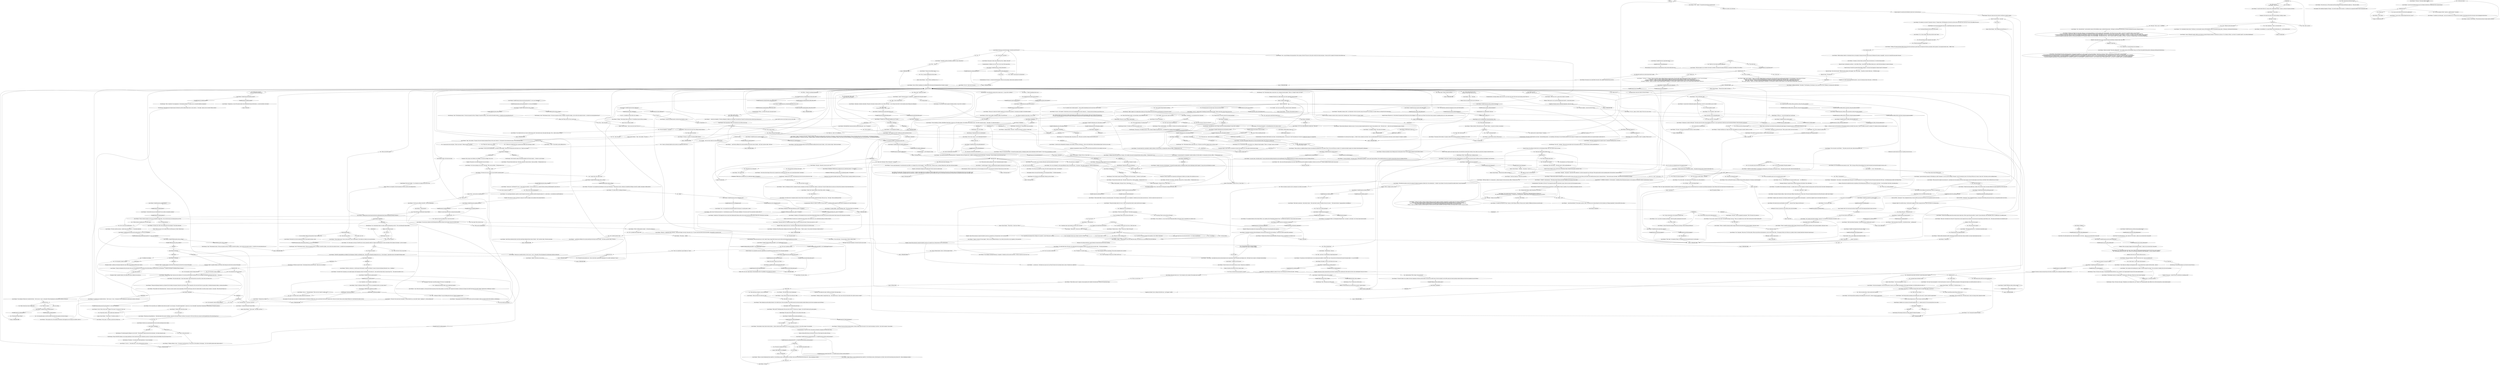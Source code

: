 # PIER / JOYCE REALITY HUB
# Reality hub
# ==================================================
digraph G {
	  0 [label="START"];
	  1 [label="input"];
	  2 [label="Joyce Messier: \"They say it's where the *terrible* questions of our time will be answered -- the tensions are highest, the faultlines deepest.\""];
	  3 [label="Joyce Messier: Variable[\"pier.jooyce_esprit_white_failed_once\"]"];
	  4 [label="Variable[\"pier.jooyce_esprit_white_failed_once\"]", shape=diamond];
	  5 [label="!(Variable[\"pier.jooyce_esprit_white_failed_once\"])", shape=diamond];
	  6 [label="Esprit de Corps: Six kilometres southwest -- in the Valley of Dogs -- junior officer Chad Tillbrook takes aim at a rabid, black dog licking its wounds in the grass."];
	  7 [label="You: \"If we do not?\""];
	  8 [label="Joyce Messier: \"Oh no, detective -- it's not. One of the few measurable effects of the pale is that it is expanding at an unknown rate.\""];
	  9 [label="Joyce Messier: \"Precisely. One of the few measurable effects of the pale is that it is expanding at an unknown rate.\""];
	  10 [label="You: \"Cover *everything*? That can't be. Where would we go...\""];
	  11 [label="Joyce Messier: \"I hope so, I truly do. If I may suggest -- hold on to your colleague Kitsuragi. I ran a check on him and he is very competent. In the meanwhile...\""];
	  12 [label="Joyce Messier: \"Even if we have to do it one basic term at a time.\" She gives you a slight bow."];
	  13 [label="Joyce Messier: Variable[\"yard.hanged_talk_wild_pale_yonder\"]"];
	  14 [label="Variable[\"yard.hanged_talk_wild_pale_yonder\"]", shape=diamond];
	  15 [label="!(Variable[\"yard.hanged_talk_wild_pale_yonder\"])", shape=diamond];
	  16 [label="Jump to: [REALIDAD HAB]"];
	  17 [label="Joyce Messier: \"Steel yourself, officer,\" she says in a reassuring manner. \"Your colleague, Lieutenant Kitsuragi -- he is competent. I checked up on him. And you also have me -- I will try to assist you in any way I can.\""];
	  18 [label="Suggestion: All right. You're in. Begin with the first one -- you'll appear *worldly*."];
	  19 [label="Kim Kitsuragi: \"This has been informative, thank you ma'am. I'm sure my memory-impaired partner has *many* more questions to ask...\" He turns to you. \"...about even more fundamental aspects of reality...\""];
	  20 [label="Kim Kitsuragi: \"Of course not,\" He shakes his head. \"You're *already* diligent for getting this far -- and diligent boys remember where they left off.\""];
	  21 [label="Joyce Messier: \"Indeed. I am always at your service.\""];
	  22 [label="Joyce Messier: Variable[\"pier.joyce_amnesia_known\"]"];
	  23 [label="Variable[\"pier.joyce_amnesia_known\"]", shape=diamond];
	  24 [label="!(Variable[\"pier.joyce_amnesia_known\"])", shape=diamond];
	  25 [label="You: \"I hope my inquiry into the nature of reality will ultimately converge with our murder investigation. They are two halves of the same case.\"\n\"My theory is that this inquiry into the nature of reality will ultimately converge with our murder investigation. They are really one and the same.\""];
	  26 [label="Joyce Messier: IsKimHere()"];
	  27 [label="IsKimHere()", shape=diamond];
	  28 [label="!(IsKimHere())", shape=diamond];
	  29 [label="Untitled hub (03)"];
	  30 [label="Kim Kitsuragi: \"Yes!\" The lieutenant takes a step closer to you, rubbing his hands together. \"There is a *stranger* reason, isn't there?\""];
	  31 [label="You: \"That's all for now.\" (Conclude for now.)"];
	  32 [label="Jump to: [REALIDAD HAB]"];
	  33 [label="Joyce Messier: \"Yes -- you and I belong to the supraculture. We're common, the herd. The music on the radio, the food in the chain restaurant -- those are all too *popular* for the girl in the old-lady rags.\""];
	  34 [label="You: \"Disco.\""];
	  35 [label="You: \"So I'm basically a lackey of capital?\""];
	  36 [label="Joyce Messier: She nods, slowly."];
	  37 [label="Untitled hub (03)"];
	  38 [label="Joyce Messier: \"Of course,\" she says, apparently unsurprised. \"Well, I'll be here if you need me.\""];
	  39 [label="Kim Kitsuragi: \"Hmh,\" the lieutenant hums, reading his notes."];
	  40 [label="Joyce Messier: \"I would not have relinquished sovereignty to the Coalition. Not here in Martinaise -- and not in the Stella Maris or Delta beachheads either. If not for my own sake...\""];
	  41 [label="Kim Kitsuragi: \"Seditious talk, ma'am.\" The lieutenant puts down his notes and gives her a look."];
	  42 [label="Joyce Messier: She thinks. \"But yes, you'll be fine, don't worry.\""];
	  43 [label="Jump to: [Revohub]"];
	  44 [label="Untitled hub (02)"];
	  45 [label="Conceptualization: What is it, what is it, what is it? You can *feel* it -- something pushing against the other side of a locked door. You *must* find the key!"];
	  46 [label="You: \"Okay... what is the pale *like*?\""];
	  47 [label="You: \"Am I really that awkward?\""];
	  48 [label="Joyce Messier: She pauses to take a long, leisurely sip of tea. \"Alright, what next?\""];
	  49 [label="Joyce Messier: \"Ah, yes. That is what counts, I suppose. For my part, I was more of a *New* girl.\""];
	  50 [label="Jump to: [REALIDAD HAB]"];
	  51 [label="Joyce Messier: \"Well then. Reality *is* a strange place -- getting stranger by the day. Ask away, officer. I'll help however I can.\""];
	  52 [label="Joyce Messier: \"No, detective, we're safe.\" She points to the sea. \"It begins there, 6,000 kilometres to the north, and even more to the south, east, and west. You are in the middle of the isola.\""];
	  53 [label="You: \"*You're* not a civilian passenger?\""];
	  54 [label="Jump to: [pale hub]"];
	  55 [label="Joyce Messier: \"An intuitive conclusion of that development is that one day the pale will cover everything -- but this sort of talk is mostly left to extremists.\""];
	  56 [label="Joyce Messier: Variable[\"jam.paledriver_greeting_done\"]"];
	  57 [label="Variable[\"jam.paledriver_greeting_done\"]", shape=diamond];
	  58 [label="!(Variable[\"jam.paledriver_greeting_done\"])", shape=diamond];
	  59 [label="Endurance: An acidic smile on her lips. It's getting worse every year."];
	  60 [label="Volition: Good idea. Just ask him. He won't make a scene."];
	  61 [label="Joyce Messier: Variable[\"pier.joyce_kim_away_for_pale_question\"] == true  and  IsKimHere()"];
	  62 [label="Variable[\"pier.joyce_kim_away_for_pale_question\"] == true  and  IsKimHere()", shape=diamond];
	  63 [label="!(Variable[\"pier.joyce_kim_away_for_pale_question\"] == true  and  IsKimHere())", shape=diamond];
	  64 [label="Inland Empire: This is one thought you *need* to complete. Where are you?"];
	  65 [label="Joyce Messier: IsTHCCooking(\"jamais_vu\")"];
	  66 [label="IsTHCCooking(\"jamais_vu\")", shape=diamond];
	  67 [label="!(IsTHCCooking(\"jamais_vu\"))", shape=diamond];
	  68 [label="Inland Empire: The aim is to gain a deeper understanding."];
	  69 [label="Joyce Messier: IsKimHere()"];
	  70 [label="IsKimHere()", shape=diamond];
	  71 [label="!(IsKimHere())", shape=diamond];
	  72 [label="You: \"What am *I*?\""];
	  73 [label="You: \"Let me ask you something else.\""];
	  74 [label="Joyce Messier: \"You would be excused for not knowing about it. Unimportant, they say. Forgotten even -- shelled to smithereens during the Revolution.\" She shrugs. \"It has its charms, just not this time of year.\""];
	  75 [label="Periphery hub"];
	  76 [label="Joyce Messier: \"Oh, we're quite a way off. About...\" She points across the water, where the skyscrapers rise..."];
	  77 [label="You: \"I understand everything. Make it more complicated somehow.\""];
	  78 [label="Joyce Messier: \"Of course. You're much more *grounded*, a serious detective on a case called *reality*. Speaking of -- is there anything else?\""];
	  79 [label="You: \"The Revachol Citizens Militia?\""];
	  80 [label="Joyce Messier: \"...and if the law officials of our nation need help with the basic terms of reality -- well, then I am here to help.\" She bows."];
	  81 [label="Jump to: [REALIDAD HAB]"];
	  82 [label="You: \"I have, uh, somewhere to party. Right now.\" [Leave.]"];
	  83 [label="Joyce Messier: \"All men are predators, dear. Nothing much to be done about *that*. It's all a matter of where you get to file your teeth...\""];
	  84 [label="Untitled hub"];
	  85 [label="Joyce Messier: \"An ultraliberal, it's a type of liberal. From the Revolution. It's... not the moderate kind.\""];
	  86 [label="Joyce Messier: \"Haven't you heard?\" She nods, pedagogically: \"I am a nether creature of the forbidden swamp, one of those who pushed the king under a shitwagon and betrayed the Revolution...\""];
	  87 [label="Joyce Messier: \"*A Deuill*,\" she pronounces: \"*Who being of great Charme and Guille, sneaketh into the homes of the Godlie*.\""];
	  88 [label="Untitled hub"];
	  89 [label="Authority: An appropriate warning to those who'd cross the line and pull the city into madness once more..."];
	  90 [label="Composure: She realizes her small, cold fists are clenched. She loosens them."];
	  91 [label="You: \"Wait, is this the one with the evil apes?\""];
	  92 [label="Joyce Messier: Her eyes return to you. \"It isn't enough to call us animals. Even animals aren't animals.\""];
	  93 [label="You: \"How about -- it's a ball.\""];
	  94 [label="You: \"What is *Hell?*\""];
	  95 [label="Jump to: [REALIDAD HAB]"];
	  96 [label="Kim Kitsuragi: \"Yes,\" the lieutenant looks at his watch. \"Also, I think we've had enough excitement for today. We *do* have a case to attend to.\"\n\"Yes,\" the lieutenant looks at his watch. \"Also, I think we've had enough excitement for today. Remember -- we have a cadaver to attend to.\""];
	  97 [label="Jump to: [REALIDAD HAB]"];
	  98 [label="Jump to: [REALIDAD HAB]"];
	  99 [label="Jump to: [REALIDAD HAB]"];
	  100 [label="pale hub"];
	  101 [label="Joyce Messier: IsNight()"];
	  102 [label="IsNight()", shape=diamond];
	  103 [label="!(IsNight())", shape=diamond];
	  104 [label="Kim Kitsuragi: \"Good.\" The lieutenant returns. \"He has not passed out from it. Perhaps I worried for nothing... Are we still on the reality low-down -- or should we do actual policework now?\""];
	  105 [label="Jump to: [REALIDAD HAB]"];
	  106 [label="Conceptualization: A strange coldness comes over you, as you look at the world. The waves sway the sloop, slowly. That's all."];
	  107 [label="You: \"What is pale?\"\n\"Now that we're alone -- what *is* pale?\""];
	  108 [label="Logic: The negation of being."];
	  109 [label="You: \"How much pale is there compared to the world?\""];
	  110 [label="You: \"And... (point north) ...there?\""];
	  111 [label="Joyce Messier: \"But it is still hard for humans to navigate the pale without getting lost. Or having our minds damaged.\""];
	  112 [label="Joyce Messier: \"Extensively.\""];
	  113 [label="Logic: It's more for her -- way more."];
	  114 [label="You: \"*You're* not a civilian passenger?\""];
	  115 [label="You: \"Did they... cross it? The Western Plain?\""];
	  116 [label="Joyce Messier: Variable[\"pier.joyce_amnesia_known\"]"];
	  117 [label="Variable[\"pier.joyce_amnesia_known\"]", shape=diamond];
	  118 [label="!(Variable[\"pier.joyce_amnesia_known\"])", shape=diamond];
	  119 [label="Untitled hub"];
	  120 [label="You: \"I sometimes sense vague shadows of a past, and it's not good.\""];
	  121 [label="Visual Calculus: Gone -- like a skipping stone beneath the surface."];
	  122 [label="Inland Empire: *Off we go...* you see the hanged man's mouth open."];
	  123 [label="Rhetoric: We have time for you to tell me why you need a *reality lowdown*."];
	  124 [label="Volition: See? What can he do. You're a grown man."];
	  125 [label="Untitled hub (02)"];
	  126 [label="Joyce Messier: \"I am happy to oblige.\" She awaits your question."];
	  127 [label="Kim Kitsuragi: \"Might I suggest *not* asking them all right now? Ma'am Messier will be here later too. And tomorrow. Isn't that true, ma'am?\""];
	  128 [label="Joyce Messier: *\"What?\"* She chortles, nearly spilling her tea."];
	  129 [label="You: \"I went on a three-day bender and now need you to explain the world to me.\""];
	  130 [label="Joyce Messier: \"Oh?\" You've really piqued her curiosity now. \"Then why?\""];
	  131 [label="Kim Kitsuragi: \"You will find him a big fan of the *ancient ways* -- it's part of his *condition*.\""];
	  132 [label="You: \"What is this *acute encephalopathy*?\""];
	  133 [label="You: \"What -- really?\""];
	  134 [label="Jump to: [Encyclopedia: \"All right. We're in. I know these *...\"]"];
	  135 [label="Electrochemistry: There is a spark in the air, a live wire hanging in the wind -- in your hung over neocortex. Then the sea air cools it down."];
	  136 [label="Jump to: [REALIDAD HAB]"];
	  137 [label="Joyce Messier: \"The girl in the old-lady rags?\""];
	  138 [label="You: \"Yes.\""];
	  139 [label="You: \"Cop.\""];
	  140 [label="You: \"The *New*?\""];
	  141 [label="Kim Kitsuragi: \"All three are good to know,\" the lieutenant looks up from his notes, \"when we're out *policing*.\""];
	  142 [label="Untitled hub"];
	  143 [label="Kim Kitsuragi: \"That's *somewhat* of an exaggeration,\" the lieutenant interjects. \"In reality, ours is a mutually beneficial arrangement.\""];
	  144 [label="Joyce Messier: \"These are... unimportant times, detective.\" She puts her finger to her lips, then points at you: \"You and I were born after the dust had settled, a thousandth of a second too late.\""];
	  145 [label="You: \"It's definitely the drinking.\""];
	  146 [label="You: Wipe that urge from your mind and get back to reality."];
	  147 [label="You: \"I forgive you -- but only because you're charming.\""];
	  148 [label="Joyce Messier: Variable[\"pier.joyce_sugg_forgive_her\"]"];
	  149 [label="Variable[\"pier.joyce_sugg_forgive_her\"]", shape=diamond];
	  150 [label="!(Variable[\"pier.joyce_sugg_forgive_her\"])", shape=diamond];
	  151 [label="Joyce Messier: \"Nothing's settled. It simply fades away...\" She closes her eyes. \"Like a lover who has lost their faith. Now, shall we return to reality?\""];
	  152 [label="Joyce Messier: \"... then for my daughters'. We had an obligation to defend our sovereignty. We should have *burned* the whole isola down rather than let them have it.\""];
	  153 [label="Joyce Messier: \"What world?\" The fading pearls of her eyes look to the sea. \"The only one, I suppose -- the world of matter and its pale antipode...\""];
	  154 [label="Joyce Messier: \"There's a steadily increasing trickle of images. Between the big three they're piecing together a dark grey corona.\""];
	  155 [label="Joyce Messier: \"Great things are difficult to achieve. For now, we're viewing the world from the inside -- sideways.\""];
	  156 [label="Empathy: She does not seem convinced that you'll be fine. If anything, she is realizing how deep your condition runs."];
	  157 [label="Kim Kitsuragi: \"Ma'am.\" He turns to her again. \"Remember, you're dealing with a very *sensitive* and *impressionable* police officer who is still recovering from a recent medical episode.\""];
	  158 [label="Joyce Messier: Variable[\"pier.joyce_auth_kim_stops_palequesation\"]"];
	  159 [label="Variable[\"pier.joyce_auth_kim_stops_palequesation\"]", shape=diamond];
	  160 [label="!(Variable[\"pier.joyce_auth_kim_stops_palequesation\"])", shape=diamond];
	  161 [label="Perception (Sight): A sparkle of lights on the night-time horizon, reflected in the dark sea."];
	  162 [label="Joyce Messier: Silence. She lowers her hand."];
	  163 [label="Joyce Messier: IsTaskActive(\"TASK.return_to_mhead_once_you_understand_reality\")--[[ Variable[ ]]"];
	  164 [label="IsTaskActive(\"TASK.return_to_mhead_once_you_understand_reality\")--[[ Variable[ ]]", shape=diamond];
	  165 [label="!(IsTaskActive(\"TASK.return_to_mhead_once_you_understand_reality\")--[[ Variable[ ]])", shape=diamond];
	  166 [label="Inland Empire: As if it's self-explanatory, beyond patriotism. A fact."];
	  167 [label="Joyce Messier: IsTHCPresent(\"jamais_vu\")"];
	  168 [label="IsTHCPresent(\"jamais_vu\")", shape=diamond];
	  169 [label="!(IsTHCPresent(\"jamais_vu\"))", shape=diamond];
	  170 [label="Joyce Messier: \"Of course.\" She seems slightly relieved."];
	  171 [label="Jump to: [REALIDAD HAB]"];
	  172 [label="Joyce Messier: \"Some say the damage stems from extreme sensory deprivation. Others argue that pale somehow *consists* of past information, that's degrading. That it's rarefied past, not rarefied matter.\""];
	  173 [label="You: \"Are *you* over-radiated?\""];
	  174 [label="Jump to: [pale hub]"];
	  175 [label="You: \"What has entroponetics changed then?\""];
	  176 [label="Joyce Messier: \"The pale outweighs reality two to one -- there is more pale than there is matter. And the ratio is slipping.\""];
	  177 [label="Empathy: Some of that assurance is meant for herself, as much as it's meant for you. She must have *a lot* on the line here."];
	  178 [label="You: \"That we continue to persist at all is a testament to our faith in one another.\""];
	  179 [label="You: \"You needn't have worried.\""];
	  180 [label="Kim Kitsuragi: \"Yes, well...\" he thinks. \"The rest of us have dealt with it for thousands of years, so...\" He looks around, a little uncomfortable now."];
	  181 [label="Joyce Messier: Variable[\"TASK.get_reality_lowdown_done\"]"];
	  182 [label="Variable[\"TASK.get_reality_lowdown_done\"]", shape=diamond];
	  183 [label="!(Variable[\"TASK.get_reality_lowdown_done\"])", shape=diamond];
	  184 [label="Encyclopedia: ORG: Occident-Revachol-Graad."];
	  185 [label="Reaction Speed: You should ask the Paledriver about this. See what she says."];
	  186 [label="Joyce Messier: Variable[\"pier.joyce_drama_realityinvestigation\"]"];
	  187 [label="Variable[\"pier.joyce_drama_realityinvestigation\"]", shape=diamond];
	  188 [label="!(Variable[\"pier.joyce_drama_realityinvestigation\"])", shape=diamond];
	  189 [label="Joyce Messier: \"How *truly* curious -- a sort of philosopher-detective!\""];
	  190 [label="Joyce Messier: \"Actually,\" she turns to the lieutenant, \"I've heard the analogy made by a blindingly modern school of philosophy called *karperie*. It may not be as far fetched as it sounds.\""];
	  191 [label="Kim Kitsuragi: \"You will find he doesn't approve of foreign wisdom. It's part of his *condition*.\""];
	  192 [label="Joyce Messier: \"Some sort of... krill hunter? No, wait...\" Joyce raises her eyebrows. \"You're an ancient ruin, a symbol of hubris and decay, half-submerged in some salty sea.\""];
	  193 [label="Joyce Messier: \"Ah!\" She spreads her arms almost as wide. \"*This* is the pier of Rue de Saint-Ghislaine 33A, where the tenants have been kind enough to rent me a slot...\""];
	  194 [label="You: \"So, we're in an unimportant part of an important place?\""];
	  195 [label="Joyce Messier: \"It's not really a sea. It's the Bay of Revachol. And the bay feeds into the ocean.\""];
	  196 [label="You: \"What's the name of this island?\""];
	  197 [label="Joyce Messier: \"Perhaps.\" Her earrings chime as she nods. \"My intellectual vanity will be my undoing.\""];
	  198 [label="Logic: And the crown on your head as you lay in the casket."];
	  199 [label="Joyce Messier: \"Young people who dye their hair funny colours and wear old people's clothes are stupid and their little rebellion is self-defeating...\""];
	  200 [label="Joyce Messier: \"Ah, yes...\" She looks hesitant. \"This is not very *central* to reality, is it?\""];
	  201 [label="You: \"I still want to know.\""];
	  202 [label="Jump to: [REALIDAD HAB]"];
	  203 [label="Joyce Messier: \"*Precisomundo*!\""];
	  204 [label="You: \"This abbreviation -- what does it stand for?\""];
	  205 [label="You: \"So I'm basically going to avoid this subject and ask the next question in this line of inquiry.\""];
	  206 [label="Joyce Messier: \"And if those authorities drink so hard they need help recalling the basic terms of reality -- well, I am here to help.\" She bows and smiles."];
	  207 [label="Half Light: It's sharp."];
	  208 [label="Conceptualization: That dialect is Ubi Sunt?. You recognize the quote from somewhere. A play, written way back in the Franconigerian century..."];
	  209 [label="You: \"That settles that.\""];
	  210 [label="Joyce Messier: \"A fitting punishment,\" she smirks. \"To be forgotten, if not forgiven. Save a prayer for us in our *châteaus* on Ozonne and in Stella Maris.\""];
	  211 [label="You: \"You have daughters?\" (Conclude.)"];
	  212 [label="Joyce Messier: IsKimHere()"];
	  213 [label="IsKimHere()", shape=diamond];
	  214 [label="!(IsKimHere())", shape=diamond];
	  215 [label="Joyce Messier: \"I don't know about things of that scale, my expertise lies in nations and trade routes, one or several layers below *everything*.\""];
	  216 [label="You: \"Really?\""];
	  217 [label="Joyce Messier: \"Yes -- so I can spite Evrart and spoil his plans for this place. I'm a petty person, I admit.\""];
	  218 [label="Kim Kitsuragi: The lieutenant observes you both, silently. He adjusts his glasses."];
	  219 [label="Joyce Messier: \"History, detective. They built this city to *resolve* History -- our part in it at least, our centuries.\""];
	  220 [label="Joyce Messier: Variable[\"pier.joyce_conceptualization_white_what_world\"]"];
	  221 [label="Variable[\"pier.joyce_conceptualization_white_what_world\"]", shape=diamond];
	  222 [label="!(Variable[\"pier.joyce_conceptualization_white_what_world\"])", shape=diamond];
	  223 [label="Jump to: [REALIDAD HAB]"];
	  224 [label="You: \"Got it. Tell me something else then.\""];
	  225 [label="Half Light: You hear your pulse rise, the air feels caustic and cold suddenly."];
	  226 [label="Joyce Messier: \"No, nameless detective of the Citizens Militia. I am a member of the *Entroponetic Business Class*. I'm cleared and trained for 22 days of pale transit annually.\""];
	  227 [label="Joyce Messier: Variable[\"pier.joyce_harrier\"]"];
	  228 [label="Variable[\"pier.joyce_harrier\"]", shape=diamond];
	  229 [label="!(Variable[\"pier.joyce_harrier\"])", shape=diamond];
	  230 [label="You: \"This investigation will be my masterpiece. The one they remember me by. I promise.\""];
	  231 [label="Logic: Someone *else* you've met may have been *exposed* as well. The strange grey-haired woman in her lorry."];
	  232 [label="You: \"Off we go into the wild pale yonder.\""];
	  233 [label="You: \"You're right lieutenant. I'll continue later.\""];
	  234 [label="Joyce Messier: Variable[\"whirling.necktie_personified\"]  and  CheckEquipped(\"neck_tie\")"];
	  235 [label="Variable[\"whirling.necktie_personified\"]  and  CheckEquipped(\"neck_tie\")", shape=diamond];
	  236 [label="!(Variable[\"whirling.necktie_personified\"]  and  CheckEquipped(\"neck_tie\"))", shape=diamond];
	  237 [label="You: \"I got so drunk I forgot literally everything.\""];
	  238 [label="You: \"I woke up in a trashed hotel room, superstar-style. Before that everything's a blank.\""];
	  239 [label="Empathy: This person is not easily disoriented, but you've done it."];
	  240 [label="You: \"No time to explain -- just give me the low-down.\""];
	  241 [label="Jump to: [Encyclopedia: \"All right. We're in. I know these *...\"]"];
	  242 [label="Joyce Messier: IsKimHere()"];
	  243 [label="IsKimHere()", shape=diamond];
	  244 [label="!(IsKimHere())", shape=diamond];
	  245 [label="Joyce Messier: \"I've never heard of an *apocalyptic* medical condition, but then reality is a strange place. Ask away, officer -- I'll help however I can.\""];
	  246 [label="Joyce Messier: \"Of course,\" she tosses her permanent-waved hair. \"Ask me anything.\""];
	  247 [label="You: \"What is Rue de Saint-Ghislaine 33A?\""];
	  248 [label="You: \"So, we're on the periphery? Basically nobodies?\""];
	  249 [label="Joyce Messier: \"I think it's fair to say so. Martinaise is about...\" She points across the water, where the skyscrapers rise..."];
	  250 [label="Joyce Messier: \"Ah, yes -- back to the *low-down*.\""];
	  251 [label="You: \"Which one?\""];
	  252 [label="You: \"So I'm basically a thrall to foreign interests?\""];
	  253 [label="Joyce Messier: IsKimHere()"];
	  254 [label="IsKimHere()", shape=diamond];
	  255 [label="!(IsKimHere())", shape=diamond];
	  256 [label="Joyce Messier: \"They called it the *International Zone* -- because no nation wanted to claim responsibility. The RCM restored peace where the Coalition failed. A true-blue citizens' initiative,\" she smiles. \"They will never forgive you.\""];
	  257 [label="Joyce Messier: \"Well, it's either bariatric surgery -- or long term alcohol use.\""];
	  258 [label="Joyce Messier: Variable[\"pier.joyce_empathy_distance\"]"];
	  259 [label="Variable[\"pier.joyce_empathy_distance\"]", shape=diamond];
	  260 [label="!(Variable[\"pier.joyce_empathy_distance\"])", shape=diamond];
	  261 [label="Jump to: [REALIDAD HAB]"];
	  262 [label="You: \"Dios mío!\" (Draw a cross.) \"A LIBERAL!\""];
	  263 [label="Jump to: [Joyce Messier: \"\"Honestly...\" she pauses. \"I may ha...\"]"];
	  264 [label="Jump to: [Joyce Messier: \"\"When the dust settled, the liberal...\"]"];
	  265 [label="Joyce Messier: Variable[\"pier.cindy_first_greeting_pier_done\"]"];
	  266 [label="Variable[\"pier.cindy_first_greeting_pier_done\"]", shape=diamond];
	  267 [label="!(Variable[\"pier.cindy_first_greeting_pier_done\"])", shape=diamond];
	  268 [label="Joyce Messier: \"This *place* is an unmarked microsettlement on the coast of Martinaise...\" She gestures toward a collection of cinderblock dwellings covered by a highly carcinogenic roofing material."];
	  269 [label="Jump to: [Elysium Hub]"];
	  270 [label="Kim Kitsuragi: The lieutenant glances at you from the corner of his eye."];
	  271 [label="You: \"Yes -- what is the pale?\""];
	  272 [label="Joyce Messier: \"Of course -- ask away.\" She seems slightly relieved."];
	  273 [label="You: \"Wait, and what is an isola?\""];
	  274 [label="You: Look to the sea..."];
	  275 [label="Joyce Messier: She observes your eyes scanning the horizon, then breaks the silence, slowly."];
	  276 [label="Jump to: [Revohub]"];
	  277 [label="Jump to: [REALIDAD HAB]"];
	  278 [label="Jump to: [REALIDAD HAB]"];
	  279 [label="Esprit de Corps: It remains a mystery what you mean by this *something close*. This isn't about you. It's about *reality*."];
	  280 [label="Jump to: [Joyce Messier: \"\"Okay.\" She concedes. \"The pale is...\"]"];
	  281 [label="You: \"Is it *the pale* or *pale*?\""];
	  282 [label="Joyce Messier: \"It is possible to force dimensions on the pale -- in modern times we can even compress its latitude, bouncing radio waves from one end to the other. Shortening the path.\""];
	  283 [label="Joyce Messier: \"It feels terrible. Absolutely terrible. International standards strictly limit civilian travellers to six days of pale exposure per year...\""];
	  284 [label="Joyce Messier: Variable[\"pier.joyce_revolutionary_melancholy\"]"];
	  285 [label="Variable[\"pier.joyce_revolutionary_melancholy\"]", shape=diamond];
	  286 [label="!(Variable[\"pier.joyce_revolutionary_melancholy\"])", shape=diamond];
	  287 [label="Joyce Messier: \"There *are* signs of pretermodern crossings. Successful navigation of the pale relies not just on technical know-how, but intensive psychological preparation. Some of these tactics have been known for thousands of years.\""];
	  288 [label="Joyce Messier: \"Nothing. We remain powerless before the pale. The only real advance in pale transit is the speed with which an aerostatic craft can pierce it. Less exposure leads to less... *effects* later.\""];
	  289 [label="You: \"Nothing. Just alcohol fumes and blackout.\""];
	  290 [label="You: \"You were right. It's disco.\""];
	  291 [label="You: Stay silent."];
	  292 [label="Joyce Messier: \"Yes?\" She's waiting for another term."];
	  293 [label="Untitled hub"];
	  294 [label="Joyce Messier: SetVariableValue(\"pier.joyce_found_out_pale_without_kim\", true) --[[ Variable[ ]]"];
	  295 [label="memory explain hub"];
	  296 [label="Kim Kitsuragi: \"Yes!\" The lieutenant takes a step closer to you, rubbing his hands together. \"There is a *stranger* reason, isn't there?\""];
	  297 [label="Jump to: [Encyclopedia: \"All right. We're in. I know these *...\"]"];
	  298 [label="Jump to: [Encyclopedia: \"All right. We're in. I know these *...\"]"];
	  299 [label="Joyce Messier: \"Of course you're not, my dear. I'm just terrible at guessing games.\""];
	  300 [label="Jump to: [Martinaise hub]"];
	  301 [label="Jump to: [REALIDAD HAB]"];
	  302 [label="Joyce Messier: \"Ah, yes. There's something very satisfying about discussing the fundamental facts of reality. Go ahead.\""];
	  303 [label="Joyce Messier: IsTHCPresent(\"guillaume_le_million\")"];
	  304 [label="IsTHCPresent(\"guillaume_le_million\")", shape=diamond];
	  305 [label="!(IsTHCPresent(\"guillaume_le_million\"))", shape=diamond];
	  306 [label="Kim Kitsuragi: \"Yes,\" the lieutenant steps in to make a gesture encompassing you both: \"*We* are the Revachol Citizens Militia.\""];
	  307 [label="Joyce Messier: IsKimHere()"];
	  308 [label="IsKimHere()", shape=diamond];
	  309 [label="!(IsKimHere())", shape=diamond];
	  310 [label="You: \"Got it. Another question, then.\""];
	  311 [label="Joyce Messier: \"What I am *not* is a basic term of reality,\" she smiles."];
	  312 [label="Joyce Messier: \"Honestly...\" she pauses. \"I may have even *preferred* it, had the communards won. Who knows? They might really have built something better. But they didn't, because they lost.\""];
	  313 [label="Joyce Messier: \"I'm afraid you'll find that *every* woman is a Devil Woman, detective. There are only *aesthetic* differences between one and the other.\""];
	  314 [label="Joyce Messier: \"There are those who would call it *Hell*...\""];
	  315 [label="Joyce Messier: \"But you already have,\" she looks around. \"And you're doing just fine, despite the rubble.\""];
	  316 [label="Joyce Messier: \"There's a steadily increasing trickle of images. Between the big three scientific contributors, they're piecing together a dark grey corona.\""];
	  317 [label="Jump to: [You: \"\"Let me ask you something else.\"\"]"];
	  318 [label="You: \"What do you see?\""];
	  319 [label="You: \"The wind is sweeping the waters...\""];
	  320 [label="Empathy: Was he just... worried? That you would find out something awful?"];
	  321 [label="Joyce Messier: \"I don't think your colleague would appreciate that -- he has already been so patient with this whole... exercise.\""];
	  322 [label="You: \"I don't know any of this...\""];
	  323 [label="Joyce Messier: She stares at you, head tilted to the side, with a slightly concerned look on her face."];
	  324 [label="Untitled hub (06)"];
	  325 [label="You: \"I want to know what *you* are.\"\n\"Seriously, I want to know what *you* are.\""];
	  326 [label="You: What is... (Reach for something fundamental.)"];
	  327 [label="You: Variable[\"pier.joyce_conceptualization_white_what_world\"]"];
	  328 [label="Variable[\"pier.joyce_conceptualization_white_what_world\"]", shape=diamond];
	  329 [label="!(Variable[\"pier.joyce_conceptualization_white_what_world\"])", shape=diamond];
	  330 [label="Jump to: [Joyce Messier: \"\"You have mis-imagined it. I don't...\"]"];
	  331 [label="Jump to: [Joyce Messier: \"She looks up: \"It's like the crowni...\"]"];
	  332 [label="Joyce Messier: \"Up to my gills, officer.\""];
	  333 [label="You: \"It's shrinking. There is more and more of the world.\""];
	  334 [label="You: \"It's not extreme at all. It's going to happen.\"\n\"It's not extreme at all. I know it's going to happen.\""];
	  335 [label="Joyce Messier: \"Hmhm...\" Her eyes tense. Crow's feet radiate from them. She observes you: your bloodshot eyes and swollen face."];
	  336 [label="Joyce Messier: \"Yes. Carried in the hulls of airships,\" she nods. \"It's a horrific job. Automation will abolish it, soon.\""];
	  337 [label="Joyce Messier: Variable[\"pier.joyce_inalnd_yonder\"]"];
	  338 [label="Variable[\"pier.joyce_inalnd_yonder\"]", shape=diamond];
	  339 [label="!(Variable[\"pier.joyce_inalnd_yonder\"])", shape=diamond];
	  340 [label="You: Ask for Kim to step away while you discuss the pale."];
	  341 [label="You: Variable[\"pier.joyce_volition_white_to_get_kim_to_step_away_pale_succeeded\"]"];
	  342 [label="Variable[\"pier.joyce_volition_white_to_get_kim_to_step_away_pale_succeeded\"]", shape=diamond];
	  343 [label="!(Variable[\"pier.joyce_volition_white_to_get_kim_to_step_away_pale_succeeded\"])", shape=diamond];
	  344 [label="Joyce Messier: Variable[\"TASK.ask_about_ruby_in_village\"]"];
	  345 [label="Variable[\"TASK.ask_about_ruby_in_village\"]", shape=diamond];
	  346 [label="!(Variable[\"TASK.ask_about_ruby_in_village\"])", shape=diamond];
	  347 [label="Joyce Messier: Variable[\"pier.joyce_savoir_return_without_kim\"]"];
	  348 [label="Variable[\"pier.joyce_savoir_return_without_kim\"]", shape=diamond];
	  349 [label="!(Variable[\"pier.joyce_savoir_return_without_kim\"])", shape=diamond];
	  350 [label="Joyce Messier: IsKimHere()"];
	  351 [label="IsKimHere()", shape=diamond];
	  352 [label="!(IsKimHere())", shape=diamond];
	  353 [label="Suggestion: Everyone wants to talk about themselves. She will, in time."];
	  354 [label="Encyclopedia: ORG: Occident-Revachol-Graad."];
	  355 [label="Joyce Messier: IsTaskActive(\"TASK.meet_lilienne_for_a_date\")--[[ Variable[ ]]"];
	  356 [label="IsTaskActive(\"TASK.meet_lilienne_for_a_date\")--[[ Variable[ ]]", shape=diamond];
	  357 [label="!(IsTaskActive(\"TASK.meet_lilienne_for_a_date\")--[[ Variable[ ]])", shape=diamond];
	  358 [label="You: \"Aren't all philosophers detectives?\""];
	  359 [label="Joyce Messier: IsKimHere()"];
	  360 [label="IsKimHere()", shape=diamond];
	  361 [label="!(IsKimHere())", shape=diamond];
	  362 [label="Joyce Messier: \"Why not?\" She tosses her head. \"I've heard the analogy made by a blindingly modern school of philosophy called *karperie*. It may not be as far fetched as it sounds.\""];
	  363 [label="Joyce Messier: IsKimHere()"];
	  364 [label="IsKimHere()", shape=diamond];
	  365 [label="!(IsKimHere())", shape=diamond];
	  366 [label="You: \"Actually.... that's not why I need you to give me the low-down.\""];
	  367 [label="Joyce Messier: IsKimHere()"];
	  368 [label="IsKimHere()", shape=diamond];
	  369 [label="!(IsKimHere())", shape=diamond];
	  370 [label="Kim Kitsuragi: \"Yes.\" The lieutenant takes a step closer to you. \"Why don't you tell Mrs. Messier what you told me, hm?\""];
	  371 [label="Joyce Messier: \"A pre-revolutionary tenement. Old buildings are called *tenements*, you see, and new buildings *batiments*, after *les batiments noveau*. But 33A and 33B are not *noveau*, they're old.\" She looks up at the crumbling facade..."];
	  372 [label="Joyce Messier: \"No. You're not joking at all, are you?\" She sighs. \"Well, ask away, officer -- I'll help however I can.\""];
	  373 [label="You: \"I'm a disco holdover myself.\""];
	  374 [label="Conceptualization: Of course -- no time for silly infracultures. There are more pressing, reality-centric questions to be asked."];
	  375 [label="You: \"We got this covered -- about another basic reality term.\""];
	  376 [label="Joyce Messier: \"The New, a cultural era -- and the name of the decade it ravished, the Thirties. It came out of post-revolutionary Revachol. It was... ultraliberal.\""];
	  377 [label="You: \"So you're saying he *didn't* vanish in a  puff of stardust?\" (Conclude.)"];
	  378 [label="Encyclopedia: For some reason your mind is a veritable repository of Guillaume le Million lyrics, trivia, and b-sides. But the time to explore this is when you're alone, facing a mirror perhaps? Right now it would derail the reality low-down."];
	  379 [label="You: \"So I'm basically one of the good guys?\""];
	  380 [label="Joyce Messier: \"Permit me to conclude with this: *who* you are -- to me -- is the police. The only legitimate law enforcement authority in Revachol...\""];
	  381 [label="Joyce Messier: \"Glad to have been of assistance -- the little that I know.... anything else?\""];
	  382 [label="Joyce Messier: \"Glad to have been of assistance -- the little that I know. Anything else I can do?\""];
	  383 [label="Jump to: [REALIDAD HAB]"];
	  384 [label="You: \"I know you've got a lot riding on me. I won't let you down.\""];
	  385 [label="Joyce Messier: \"No,\" she shakes her head, slowly. \"Not like me. I am the nether creature of the forbidden swamp, who pushed the king under a *shitwagon* and betrayed the Revolution...\""];
	  386 [label="Joyce Messier: \"...steal, kill and destroy?\" She counters, quick as a whip. \"That they say we've been doing for over four decades now. Perhaps regrettably, I've had my fill for this century...\""];
	  387 [label="Jump to: [REALIDAD HAB]"];
	  388 [label="Joyce Messier: \"They're like you and I, I suppose. Living organisms don't identify with abstractions. Elysium is for particular beings.\""];
	  389 [label="Joyce Messier: \"I am sorry, dear,\" she looks around. \"It must sound quite terrifying through the acute encephalopathy. Even scientific positivism isn't entirely convinced about what we're dealing with here...\""];
	  390 [label="Joyce Messier: Variable[\"TASK.ask_about_ruby_in_village\"]"];
	  391 [label="Variable[\"TASK.ask_about_ruby_in_village\"]", shape=diamond];
	  392 [label="!(Variable[\"TASK.ask_about_ruby_in_village\"])", shape=diamond];
	  393 [label="Joyce Messier: \"Actually, yes. The thought did cross my mind when Mademoiselle Lilienne over there told me about the fresh produce these women sell to restaurants on the Delta.\""];
	  394 [label="Shivers: A frisson lifts the hair on the back of your arm. Wind sweeps the surface of the bay."];
	  395 [label="Joyce Messier: She looks up: \"It's like the crowning of the world. It's insane. Very *disco*. You'd love it.\""];
	  396 [label="Untitled hub (03)"];
	  397 [label="You: \"Okay, forget all this stuff. Let me ask something else.\""];
	  398 [label="Joyce Messier: \"The pale is not, technically speaking, part of *reality*...\""];
	  399 [label="Joyce Messier: \"Let's continue with something else, alright?\" She leans against the railing: \"You can ask about *anything* else in the world. Anything.\""];
	  400 [label="Savoir Faire: You could sneak back, later, when the lieutenant is *not* here... unless you can convince him to step aside?"];
	  401 [label="Joyce Messier: \"It is the opposite of reality.\""];
	  402 [label="You: \"Okay, another term then.\""];
	  403 [label="Untitled hub (04)"];
	  404 [label="Encyclopedia: The Confederate Republic of Mesque -- the world's largest state by territory -- has fallen into an especially nihilistic strain of nationalism lately."];
	  405 [label="Joyce Messier: Variable[\"pier.joyce_amnesia_known\"]"];
	  406 [label="Variable[\"pier.joyce_amnesia_known\"]", shape=diamond];
	  407 [label="!(Variable[\"pier.joyce_amnesia_known\"])", shape=diamond];
	  408 [label="You: \"Let's return to reality, please.\" (Conclude.)"];
	  409 [label="You: \"Six thousand kilometres from the end of the world?\""];
	  410 [label="Joyce Messier: \"Yes -- that is enough. Many cities are built *much* closer.\""];
	  411 [label="Rhetoric: There's a slippery article in there..."];
	  412 [label="Joyce Messier: She closes her eyes and breathes out heavily: \"... the most *disco* thing you will ever see.\""];
	  413 [label="Joyce Messier: \"*Entroponetics*,\" she corrects, \"is the scientific study of the pale. Or a recent iteration of it, by way of Graad. The study of the pale reaches back 6,000 years -- the Perikarnassians called it the Western Plain.\""];
	  414 [label="You: \"It's growing. There is more and more of the pale.\""];
	  415 [label="Joyce Messier: \"Most people -- and indeed most private and government sector organizations; entire civilizations and religions even -- find handy ways to ignore, or downplay that knowledge.\""];
	  416 [label="You: \"You're right. This is all new to me.\""];
	  417 [label="Joyce Messier: \"Beyond curious... Tell me -- what do you *think* of the pale?\""];
	  418 [label="You: \"Who am I to think *anything* of it?\""];
	  419 [label="Volition: Yeah, you still aren't over the fear that something bad might happen. He expressly said you've had enough excitement for today."];
	  420 [label="Kim Kitsuragi: \"Fine.\" He steps away with his notes."];
	  421 [label="You: \"Now -- what is the pale?\""];
	  422 [label="Joyce Messier: \"Good luck, detectives.\" She nods you good-bye."];
	  423 [label="Jump to: [REALIDAD HAB]"];
	  424 [label="Kim Kitsuragi: \"Yes, *all* of them.\""];
	  425 [label="Joyce Messier: \"There may be *some* detectives who are not philosophers.\""];
	  426 [label="Joyce Messier: IsKimHere()"];
	  427 [label="IsKimHere()", shape=diamond];
	  428 [label="!(IsKimHere())", shape=diamond];
	  429 [label="Joyce Messier: IsKimHere()"];
	  430 [label="IsKimHere()", shape=diamond];
	  431 [label="!(IsKimHere())", shape=diamond];
	  432 [label="Jump to: [memory explain hub]"];
	  433 [label="You: \"Yes, a spirit quest sounds like the thing I'm on.\""];
	  434 [label="Jump to: [memory explain hub]"];
	  435 [label="You: \"You mentioned a sea. What sea is this?\""];
	  436 [label="Empathy: A brief spike of longing in her upright body. The dots under her eyelids shake."];
	  437 [label="You: \"You're a smart woman.\""];
	  438 [label="Logic: You're no dummy yourself."];
	  439 [label="Joyce Messier: Variable[\"pier.joyce_logic_reallysmart\"]"];
	  440 [label="Variable[\"pier.joyce_logic_reallysmart\"]", shape=diamond];
	  441 [label="!(Variable[\"pier.joyce_logic_reallysmart\"])", shape=diamond];
	  442 [label="You: \"Wait -- Guillaume le Million? I was just thinking about that guy! Whatever happened to him?\""];
	  443 [label="Joyce Messier: \"I'm afraid no, but then again -- one can't be entirely sure. It's all part of his *mystique*. Ask someone else and you may get a more champagne-coloured take...\""];
	  444 [label="Joyce Messier: \"Truly moralist of you. The Coalition Government would applaud you for staying out of politics. And yet...\""];
	  445 [label="Joyce Messier: \"There's nothing *basic* about your role, detective. It's true that the RCM keeps everything the way our seemingly *permanent* provisional rulers like it...\" She leans in."];
	  446 [label="Joyce Messier: \"Yet on the other hand -- I know these people. I deal with them daily. Let me tell you, dear, they are not fans of you.\""];
	  447 [label="Joyce Messier: \"The Revolution,\" she says."];
	  448 [label="Joyce Messier: \"It's a neurological disorder, caused by a lack of vitamin B in the brain. Symptoms include retrograde amnesia. It's... quite serious -- you should get yourself checked out.\""];
	  449 [label="Electrochemistry: What this boils down to is this *reality* thing is stupid. Blow this joint, grab a bottle and drain that shit right down your throat."];
	  450 [label="You: \"I forgive you.\""];
	  451 [label="You: \"Elysium... The world needs a term of endearment.\""];
	  452 [label="You: \"Doesn't sound like any kind of disco I'd like to go to.\""];
	  453 [label="You: \"The pale...? And what do you mean *corona*?\"\n\"What do you mean *corona*?\""];
	  454 [label="Joyce Messier: \"Of bodies of water and forest-covered surfaces, clusters of light where the cities lie. You've seen the montage, we all have -- this world is enough,\" she concludes."];
	  455 [label="You: \"I've got a clear picture. Let's proceed to another term.\""];
	  456 [label="You: \"I don't care about disco, I only care about the Commune.\""];
	  457 [label="Joyce Messier: \"Of course, lieutenant,\" she bows, then turns to you. \"Let's try something else.\""];
	  458 [label="You: \"What do you mean it's not part of *reality*?\""];
	  459 [label="Joyce Messier: \"Twenty-two kilometres from the centre of the world. That soldering iron is the Bank of the World building. The bottom floors are INSURCOM -- *Coalition Government* Insulindian Mission Command.\""];
	  460 [label="Joyce Messier: Variable[\"pier.joyce_kim_away_for_pale_question\"] == true  and  IsKimHere()"];
	  461 [label="Variable[\"pier.joyce_kim_away_for_pale_question\"] == true  and  IsKimHere()", shape=diamond];
	  462 [label="!(Variable[\"pier.joyce_kim_away_for_pale_question\"] == true  and  IsKimHere())", shape=diamond];
	  463 [label="Jump to: [REALIDAD HAB]"];
	  464 [label="Joyce Messier: \"The nations of the Occident. Or migrant workers from Semenine and Iilmaraa, depending on your creed.\""];
	  465 [label="You: \"The negation of...\""];
	  466 [label="Joyce Messier: \"That's right -- the negation of being.\" She tightens her hood around her neck, it's cold outside."];
	  467 [label="Joyce Messier: Variable[\"pier.joyce_rhetoric_article\"]"];
	  468 [label="Variable[\"pier.joyce_rhetoric_article\"]", shape=diamond];
	  469 [label="!(Variable[\"pier.joyce_rhetoric_article\"])", shape=diamond];
	  470 [label="You: \"Who says and who argues?\""];
	  471 [label="Jump to: [Joyce Messier: \"She's looking out toward the sea, w...\"]"];
	  472 [label="Jump to: [pale hub]"];
	  473 [label="Joyce Messier: \"Is this the first time you're hearing this? Do you really not remember anything?\""];
	  474 [label="You: Gulp."];
	  475 [label="Kim Kitsuragi: \"Good.\" The lieutenant returns. \"You have not passed out from it. Perhaps I worried for nothing... Are we still on the reality low-down -- or should we do actual policework now?\""];
	  476 [label="Inland Empire: Dark orange flames reflect in her green eyes. An oil fire on the ocean."];
	  477 [label="Inland Empire: That poor woman must have stories to tell like you wouldn't imagine..."];
	  478 [label="Conceptualization: The doubt is fully formed in your head -- the alien feeling persists -- yet something's still missing. You have finished mulling over the *Jamais Vu* thought, but your Conceptualization skills are not nuanced enough to make sense of it..."];
	  479 [label="Jump to: [Untitled hub (03)]"];
	  480 [label="Joyce Messier: She nods, attentively."];
	  481 [label="You: \"What *world* is this?\"\n\"Tell me about this world again?\""];
	  482 [label="Joyce Messier: \"Mostly the urban middle class, I believe. This was once *primo* real estate. Before the cannons lopped four or five stories off...\""];
	  483 [label="Logic: She refers to your corresponding ages."];
	  484 [label="Jump to: [Martinaise hub]"];
	  485 [label="You: \"So am I.\""];
	  486 [label="Joyce Messier: \"Speak for yourself, officer. I'm well known in certain parts. As to the place, you're right. We are...\" She points across the water, where the skyscrapers rise..."];
	  487 [label="Joyce Messier: \"Looks like a sullen and rebellious member of a teen *infraculture*.\""];
	  488 [label="Conceptualization: Suddenly you're not so sure *you're* part of the supraculture..."];
	  489 [label="Kim Kitsuragi: \"My reality-impaired colleague is not so far off...\" The lieutenant wanders back into the conversation -- he's been sorting his notes."];
	  490 [label="You: \"Got it -- let's take it back to reality central for the next one.\""];
	  491 [label="You: \"That's it for the *who I am* part then.\""];
	  492 [label="Rhetoric: In case he goes down later, souring the entire portfolio."];
	  493 [label="You: \"You've got a predatory streak.\""];
	  494 [label="You: \"Wanna... fuck?\""];
	  495 [label="Jump to: [REALIDAD HAB]"];
	  496 [label="Joyce Messier: \"With due respect to our overlords, the eternal *caretaker* government that keeps Martinaise a monument to the efficacy of its artillery...\""];
	  497 [label="You: \"What is it?\""];
	  498 [label="Inland Empire: The camera of her mind glides over the surface of the water."];
	  499 [label="Suggestion: But... she wants to tell you."];
	  500 [label="Joyce Messier: \"*Isola* is a Messinian word for a continent of matter, enveloped on all sides by the pale. Also: isolation, or land mass. We used to believe there was only one. In the last four centuries we have discovered seven...\""];
	  501 [label="Jump to: [REALIDAD HAB]"];
	  502 [label="Shivers: OF REVACHOL."];
	  503 [label="You: \"What is *entroponetic*?\""];
	  504 [label="Joyce Messier: \"Oh, it is...\" Her lungs deflate, her words sound like a sigh, \"...*so* difficult for us.\""];
	  505 [label="Empathy: Perhaps that explains her strange pining after the Revolution? Some degraded early memories..."];
	  506 [label="Joyce Messier: \"You really didn't know. This does *not* spell good for the investigation, detective. If you don't know even this, then...\" She stops mid-sentence."];
	  507 [label="You: \"It'll be a fucking disaster, I know it. All those people will die.\""];
	  508 [label="Volition: ...is what you want to do. But should you? He expressly stated you shouldn't hear about it. What if it renders you mad? Or catatonic? *Or* makes you lose your memory again?"];
	  509 [label="Jump to: [memory explain hub]"];
	  510 [label="Rhetoric: He's being sarcastic."];
	  511 [label="Kim Kitsuragi: \"That is understandable -- but *perhaps* it's better not to eat all your candy at once?\""];
	  512 [label="Joyce Messier: IsKimHere()"];
	  513 [label="IsKimHere()", shape=diamond];
	  514 [label="!(IsKimHere())", shape=diamond];
	  515 [label="You: \"What times are these?\"\n\"Tell me what times are these again?\""];
	  516 [label="You: \"Keep guessing.\""];
	  517 [label="Joyce Messier: \"Yes. We are on an island in an ocean. The world's largest body of water -- the Insulindic.\""];
	  518 [label="You: \"Okay, now explain the same thing -- but to a child.\""];
	  519 [label="Joyce Messier: \"It involved *lots* of partying, as you might imagine. And champagne coloured *everything*. By the looks of it -- that would have been when you came of age. Now...\" She raises her eyebrow at you."];
	  520 [label="You: \"Back to those basic terms of reality then.\""];
	  521 [label="You: \"Why?\""];
	  522 [label="Jump to: [Joyce Messier: \"\"Be my guest.\" She takes a sip from...\"]"];
	  523 [label="Joyce Messier: Variable[\"pier.joyce_timehub_reached\"]"];
	  524 [label="Variable[\"pier.joyce_timehub_reached\"]", shape=diamond];
	  525 [label="!(Variable[\"pier.joyce_timehub_reached\"])", shape=diamond];
	  526 [label="You: \"What are you?\"\n\"Stop dodging -- what are you?\""];
	  527 [label="Untitled hub (02)"];
	  528 [label="Joyce Messier: \"When the dust settled, the liberals were the only ones left to clean up the mess. By virtue of their survival they were handed enormous power to shape the future...\" She turns her gaze to the delta. \"This was all our last generation managed.\""];
	  529 [label="Electrochemistry: Beneath her waterproof raincoat and silk shirt is a body imbibed in Numb 12 perfume. You are suddenly and intimately aware of it."];
	  530 [label="You: \"Thanks. Okay.\""];
	  531 [label="Joyce Messier: \"This place could use a competent manager. There's so much to be done. But then, I'll never get around to it, will I?\""];
	  532 [label="Joyce Messier: \"Great bodies of water, forest-covered surfaces... clusters of light where the cities lie. You've seen the montage, we all have -- this world is enough,\" she concludes."];
	  533 [label="Untitled hub"];
	  534 [label="Joyce Messier: \"The lieutenant's right, let's change topics?\" She gives you a little wink: \"What do you want to know? Anything!\""];
	  535 [label="Inland Empire: The water, the light... It's as though you're seeing it for the *first* time."];
	  536 [label="Joyce Messier: IsMorning()"];
	  537 [label="IsMorning()", shape=diamond];
	  538 [label="!(IsMorning())", shape=diamond];
	  539 [label="Perception (Sight): A sparkle of lights on the horizon, like evening stars above the curvature of the planet."];
	  540 [label="pale isola tiny hub"];
	  541 [label="Joyce Messier: \"I hope we are able to continue as friends despite my scaly bulk. And the treacheries committed by my people against the Suzerain and the Commune.\"\n\"I hope we are able to continue as friends, despite my deeply felt need to infiltrate and betray the Revolution. And then ensnare you to financial *seruice*.\"\n\"I hope we are able to remain friends despite my scaly bulk and my love of regicide and homo-sexuality. The loss of sovereignty was not our plan all along, I assure you.\"\n \"I hope we are able to continue as friends despite my scaly bulk. And my intimidating liberal credentials. This was not the plan all along.\"\n\"I hope so. I hope we are able to continue as friends despite my scaly bulk. And the insanity, bloodshed, and transfer of wealth that took place here. It was not *the plan all along*.\""];
	  542 [label="You: \"What's so funny about that?\""];
	  543 [label="Joyce Messier: \"Nothing, nothing, it's just...\" She wipes a tear from her eye. \"True, that's all. The uniforms, the language... Let's have another question about reality, shall we?\""];
	  544 [label="You: What is... (Think of something close to you.)"];
	  545 [label="You: Variable[\"pier.joyce_esprit_service_history\"]"];
	  546 [label="Variable[\"pier.joyce_esprit_service_history\"]", shape=diamond];
	  547 [label="!(Variable[\"pier.joyce_esprit_service_history\"])", shape=diamond];
	  548 [label="Conceptualization: It's on the tip of your tongue -- a *doubt* of sorts, already in your head -- but it's not fully formed yet. You have to wait and return to this later, once the *Jamais Vu* thought is complete."];
	  549 [label="Conceptualization: What is... all of this? The scent, the sound, the air?"];
	  550 [label="Joyce Messier: \"It's difficult to describe -- or even measure -- something whose fundamental property is the suspension of properties: physical, epistemological, linguistic...\""];
	  551 [label="You: \"What does this over-radiation feel like?\""];
	  552 [label="Inland Empire: She's over-radiated. And then some."];
	  553 [label="You: \"I'm getting a sense of who I am, but no, I didn't know this.\""];
	  554 [label="Joyce Messier: \"Then tell me -- what do you *think* of the pale?\""];
	  555 [label="You: \"Do *lorry drivers* pass the pale?\""];
	  556 [label="Joyce Messier: \"It doesn't look like you're *doing* the same. The suggestion was meant in earnest, detective. Live life.\""];
	  557 [label="You: \"Kim, can I talk to the ma'am alone for a second?\""];
	  558 [label="You: \"But won't I be *lazy* if I don't do it all now?\""];
	  559 [label="You: \"A supra-natural event took place.\" (Point to your head.) \"Within my head -- on alcohol.\""];
	  560 [label="Kim Kitsuragi: \"Don't be fazed, madam. He functions perfectly well. He only needs a... *lowdown* on all of reality.\""];
	  561 [label="Joyce Messier: Variable[\"pier.joyce_rhet_philosodetective\"]"];
	  562 [label="Variable[\"pier.joyce_rhet_philosodetective\"]", shape=diamond];
	  563 [label="!(Variable[\"pier.joyce_rhet_philosodetective\"])", shape=diamond];
	  564 [label="Kim Kitsuragi: \"You will find that *most* things concern the coming apocalypse. It's part of his *condition*.\""];
	  565 [label="You: \"What kind of city is Revachol?\""];
	  566 [label="You: \"Okay, that's Martinaise. What's *Revachol*?\" (Continue.)"];
	  567 [label="Joyce Messier: She opens them: \"This place used to be a province, a workers' resort before the city swallowed it and the artillery did its work. The reeds are the real star of the show here now. The further down the coast, the wilder it gets.\"\nShe opens them: \"As I told you: Martinaise used to be a province, a workers' resort before the city swallowed it and the artillery did its part. Now the reeds are the real star of the show here. The further down the coast, the wilder it gets.\" "];
	  568 [label="You: \"You were here as a teenager?\""];
	  569 [label="You: \"What is that?\" (Point to Cindy the SKULL.)"];
	  570 [label="You: \"Infra... culture?\""];
	  571 [label="Joyce Messier: \"Those days are long behind me...\" She looks inland with sarcastic wistfulness. \"And even in the early Thirties I would say I was more of a *New* girl. Disco was a minor, but still enjoyable facet of the whole thing for me.\""];
	  572 [label="Joyce Messier: \"Wasn't it Guillaume le Million who said: *If you can remember the New, you weren't there*?\""];
	  573 [label="Jump to: [REALIDAD HAB]"];
	  574 [label="Joyce Messier: \"Anyway,\" she concludes. \"What other basic facets of reality should we discuss?\""];
	  575 [label="Joyce Messier: \"Nothing more nor less than the de facto law enforcement body of post-revolutionary Revachol, detective.\""];
	  576 [label="Joyce Messier: \"The RCM's responsibilities are defined by the Emergency, Wayfarer, and Aliments Acts -- three pieces of legislation keeping the city in a -- let's be honest -- laissez-faire stasis to the benefit of foreign capital.\""];
	  577 [label="rcm hub"];
	  578 [label="Kim Kitsuragi: \"Revacholians get to keep the peace in Revachol, and the Coalition doesn't have to worry about it...\" He coughs. \"Anyway, sorry to intrude. Please continue.\""];
	  579 [label="Empathy: She conveys it in short, cold bursts, trying not to invest too deeply in the condition of this doomed detective."];
	  580 [label="Composure: She raises the corner of her mouth smirking, revealing a canine."];
	  581 [label="You: \"Cool. I *liberate* pretty hard myself.\""];
	  582 [label="Joyce Messier: \"Are you *liberated* enough to offer up your home on a plate for financial colonists?\" She looks you in the eye. \"No, I think not. Tell me -- now that I've *uncoiled* myself -- do you find me frightening?\""];
	  583 [label="You: \"Would *you* have done something differently?\""];
	  584 [label="You: \"I don't feel like I have got the whole picture yet.\""];
	  585 [label="You: \"Inside sideways? What *shape* is this world then?\""];
	  586 [label="Joyce Messier: \"Yes.\" She pauses. \"Pale covers 72% of the surface. There are grey flares and prominences, even arcs above entire isolas... The images are blurry, but if there was a sphere in there it certainly looks like it fractured a long time ago.\""];
	  587 [label="You: \"Okay. And then everything will be okay?\""];
	  588 [label="You: \"A fractured corona doesn't feel like it's gonna bring anyone *together*.\""];
	  589 [label="Cindy the SKULL: \"Splat-splat!\" From a dilapidated balcony, Cindy the SKULL gives Joyce the evil eye, her red paintbrush held to her throat..."];
	  590 [label="Cindy the SKULL: \"Splat-splat!\" From a dilapidated balcony, a young girl in odd clothes gives Joyce the evil eye, a red paintbrush held to her throat..."];
	  591 [label="Joyce Messier: Variable[\"pier.joyce_inland_mindcamera\"]"];
	  592 [label="Variable[\"pier.joyce_inland_mindcamera\"]", shape=diamond];
	  593 [label="!(Variable[\"pier.joyce_inland_mindcamera\"])", shape=diamond];
	  594 [label="Shivers: THE WORLD IS A SUZERAINTY"];
	  595 [label="Joyce Messier: Variable[\"pier.joyce_concept_bestworld\"]  or  Variable[\"pier.joyce_shivers_world_suzerainty\"]"];
	  596 [label="Variable[\"pier.joyce_concept_bestworld\"]  or  Variable[\"pier.joyce_shivers_world_suzerainty\"]", shape=diamond];
	  597 [label="!(Variable[\"pier.joyce_concept_bestworld\"]  or  Variable[\"pier.joyce_shivers_world_suzerainty\"])", shape=diamond];
	  598 [label="Jump to: [Untitled hub]"];
	  599 [label="Jump to: [Untitled hub]"];
	  600 [label="Joyce Messier: \"I am sorry, detective,\" she looks around. \"Philosophically speaking -- it must sound *quite terrifying*. Even scientific positivism isn't entirely convinced about what we're dealing with here...\""];
	  601 [label="Joyce Messier: IsKimHere()"];
	  602 [label="IsKimHere()", shape=diamond];
	  603 [label="!(IsKimHere())", shape=diamond];
	  604 [label="You: \"I don't want to. I want to know what the pale is.\""];
	  605 [label="Savoir Faire: You could sneak back -- later, when he's *not* around... unless you can convince him to step aside?"];
	  606 [label="Perception (Sight): A sparkle of lights on the horizon, like morning stars above the curvature of the planet."];
	  607 [label="Joyce Messier: Variable[\"TASK.ask_about_ruby_in_village\"]"];
	  608 [label="Variable[\"TASK.ask_about_ruby_in_village\"]", shape=diamond];
	  609 [label="!(Variable[\"TASK.ask_about_ruby_in_village\"])", shape=diamond];
	  610 [label="You: \"What makes Revachol great?\""];
	  611 [label="You: \"Okay. *Who* built this city?\""];
	  612 [label="Jump to: [Untitled hub]"];
	  613 [label="You: \"If we're surrounded by pale, how do you get from isola to isola?\""];
	  614 [label="Untitled hub"];
	  615 [label="Esprit de Corps: Dammit, you're a grown man, the lieutenant thinks. Shouldn't have gotten *protective* here."];
	  616 [label="Encyclopedia: All right. We're in. I know these *all* look good, but begin with the first, okay."];
	  617 [label="Inland Empire: Vast, lukewarm and unknowable. Flowing in and out of sight."];
	  618 [label="Joyce Messier: \"Wonderful.\""];
	  619 [label="Joyce Messier: \"This... *reality*?\" She pulls her hood closer around her neck."];
	  620 [label="You: \"By learning about the world I hope to learn more about myself.\""];
	  621 [label="Composure: She's trying to see whether you're bluffing -- it's easy not to fidget. You're *not*."];
	  622 [label="Joyce Messier: \"Such an acute encephalopathy... just doesn't seem possible.\" She puts her beverage down and stares at you. \"Surely you're joking...\""];
	  623 [label="Perception (Sight): A wink. There is a mischievous streak to him egging you on. This might go beyond mere strategy."];
	  624 [label="You: \"Where are we?\""];
	  625 [label="You: \"You said *pale*. What is pale?\"\n\"I want to know what the pale is.\""];
	  626 [label="Joyce Messier: \"Revachol -- Revachol is what you call a *city*.\""];
	  627 [label="You: \"*Baby?*\""];
	  628 [label="You: \"Tell me about another, perhaps even *more* fundamental aspect of reality.\""];
	  629 [label="Joyce Messier: \"She prefers a fantasy world -- an *infraculture* with its own dress code and vernacular. It is an illusion, I'm afraid. There is no refuge from the supraculture.\""];
	  630 [label="Joyce Messier: Variable[\"pier.joyce_concept_infraculture\"]"];
	  631 [label="Variable[\"pier.joyce_concept_infraculture\"]", shape=diamond];
	  632 [label="!(Variable[\"pier.joyce_concept_infraculture\"])", shape=diamond];
	  633 [label="Jump to: [REALIDAD HAB]"];
	  634 [label="Jump to: [REALIDAD HAB]"];
	  635 [label="Joyce Messier: \"You? You are an officer of the RCM,\" she says energetically."];
	  636 [label="Joyce Messier: \"It's not just me, detective. All of Martinaise has placed its chips on your success. I pray we've all bet wisely.\""];
	  637 [label="You: \"Wait, what's an ultra?\""];
	  638 [label="Joyce Messier: Variable[\"pier.joyce_pol_communist\"]"];
	  639 [label="Variable[\"pier.joyce_pol_communist\"]", shape=diamond];
	  640 [label="!(Variable[\"pier.joyce_pol_communist\"])", shape=diamond];
	  641 [label="You: \"It certainly doesn't feel like I'm fine.\""];
	  642 [label="Joyce Messier: \"It's lovely, really. I'm thinking of buying it.\""];
	  643 [label="Elysium Hub"];
	  644 [label="Joyce Messier: \"Oh, you want a *picture* of the world?\" She raises her finger to her lips. \"There is no complete set yet, dear. They're having some trouble reaching orbit.\""];
	  645 [label="Joyce Messier: Variable[\"pier.joyce_amnesia_known\"]"];
	  646 [label="Variable[\"pier.joyce_amnesia_known\"]", shape=diamond];
	  647 [label="!(Variable[\"pier.joyce_amnesia_known\"])", shape=diamond];
	  648 [label="Inland Empire: Suddenly you're conscious of yourself standing there, on... whatever this all is. Your arms hang down by your sides."];
	  649 [label="Joyce Messier: \"Go ahead, officer -- ask me something *else*.\" The woman looks at you attentively."];
	  650 [label="Joyce Messier: \"Are you sure you're sure? Your colleague seemed adamant...\""];
	  651 [label="You: Say nothing. Observe the large body of water swelling. Cold..."];
	  652 [label="Joyce Messier: IsKimHere()"];
	  653 [label="IsKimHere()", shape=diamond];
	  654 [label="!(IsKimHere())", shape=diamond];
	  655 [label="You: \"Are you saying I'm ruined?\""];
	  656 [label="Joyce Messier: \"By that I mean conflicts. Ideological conflicts. The stuff of men.\""];
	  657 [label="Esprit de Corps: \"Yes, he lost his mind,\" Tillbrook answers, finger on the trigger. \"Don't worry, Émile...\" He pulls on it slowly. Slowly now... \"He'll find it again.\""];
	  658 [label="Joyce Messier: \"Indeed. There is a term of endearment they coined for it. In the Dolorian century, when humanity was *high* on this world, discovering more and more of it -- these archipelagos included...\""];
	  659 [label="Joyce Messier: \"No, Lieutenant Du Bois. I'm 'Entroponetic Business Class.' I'm cleared -- and trained -- for 22 days of pale transit annually.\""];
	  660 [label="Rhetoric: They had not travelled the entire circumference of the Perikarnassian super-isola. It was not merely in the West -- it was everywhere. Even then; surrounding them..."];
	  661 [label="Joyce Messier: \"Of course, how *silly* of me. Another basic term perhaps?\" She stands attentively."];
	  662 [label="You: \"Its advance can only be stopped with immediate, total, ruthless Communism.\""];
	  663 [label="Empathy: Some of that assurance is meant for herself, as much as it's meant for you. She must have *a lot* on the line here."];
	  664 [label="Joyce Messier: \"...you have me -- I will assist you in any way I can. Even if we have to do it one basic term at a time.\" She gives you a slight bow."];
	  665 [label="Joyce Messier: \"One and all,\" she closes her eyes. \"They say pale is death, but for the Universe.\""];
	  666 [label="Joyce Messier: \"It's quite easy: every hundred years or so our species gets together to decide what's next: who gets shot in the head and who gets the mineral rights -- it's a real *kerfuffle*.\""];
	  667 [label="You: \"Right. Let's get to work lieutenant.\""];
	  668 [label="Kim Kitsuragi: \"But I did. Anyway...\" He looks around, a little uncomfortable now."];
	  669 [label="Joyce Messier: \"We may be here awhile, then.\" She takes a long sip of tea. \"Ask away, officer -- I'll help however I can.\""];
	  670 [label="Joyce Messier: Variable[\"whirling.kim_intro_told_memory_trouble\"]"];
	  671 [label="Variable[\"whirling.kim_intro_told_memory_trouble\"]", shape=diamond];
	  672 [label="!(Variable[\"whirling.kim_intro_told_memory_trouble\"])", shape=diamond];
	  673 [label="Joyce Messier: Variable[\"whirling.kim_intro_told_memory_trouble\"]"];
	  674 [label="Variable[\"whirling.kim_intro_told_memory_trouble\"]", shape=diamond];
	  675 [label="!(Variable[\"whirling.kim_intro_told_memory_trouble\"])", shape=diamond];
	  676 [label="Joyce Messier: \"I've never heard of a *nationalistic* medical condition, but then reality is a strange place. Ask away, officer -- I'll help however I can.\""];
	  677 [label="Joyce Messier: \"We're in Martinaise, baby.\""];
	  678 [label="Joyce Messier: Variable[\"pier.joyce_empathy_pebblevalue\"]"];
	  679 [label="Variable[\"pier.joyce_empathy_pebblevalue\"]", shape=diamond];
	  680 [label="!(Variable[\"pier.joyce_empathy_pebblevalue\"])", shape=diamond];
	  681 [label="Kim Kitsuragi: \"Many of the RCM's fashions, even weapon preferences, borrow heavily from classic Vespertine cop shows. My precinct alone has three officers who go by the name *Ace*...\""];
	  682 [label="Joyce Messier: \"Ha! I can see that, yes. I dabbled in those dark arts myself -- not so long ago.\" She smiles enigmatically. \"I assure you, it was a thoroughly *supracultural* phenomenon. All-permeating. Downright mandatory.\""];
	  683 [label="Joyce Messier: Variable[\"pier.joyce_amnesia_known\"]"];
	  684 [label="Variable[\"pier.joyce_amnesia_known\"]", shape=diamond];
	  685 [label="!(Variable[\"pier.joyce_amnesia_known\"])", shape=diamond];
	  686 [label="Joyce Messier: \"The post-revolutionary decade was a disaster for the Coalition Government. Revachol in the Twenties was hell, especially on the west side of the river: gang warfare, a botched privatisation scheme, a nuclear pile meltdown...\""];
	  687 [label="Joyce Messier: \"That seems... unlikely.\""];
	  688 [label="Volition: She won't manoeuvre her way out of this one."];
	  689 [label="Untitled hub"];
	  690 [label="Jump to: [Untitled hub]"];
	  691 [label="Joyce Messier: \"Perhaps you thought we'd gone extinct. After all, no sane person identifies as an *ultra* anymore. Not in broad daylight.\" She looks into your eye. \"Tell me -- now that I've *uncoiled* myself -- are you repulsed?\"\n\"I can see you thought we'd gone extinct. After all, no sane person identifies as an *ultraliberal* anymore. Not in broad daylight.\" She looks into your eye. \"You're a man of the left, no? Tell me -- now that I've *uncoiled* myself -- are you repulsed?\"\n\"I can see you thought we'd gone extinct. After all, no sane person identifies as an *ultraliberal* anymore. Not in broad daylight.\" She looks into your eye. \"You've got Revachol in your blood, a real nationalist, no? Tell me -- now that I've *uncoiled* myself -- are you repulsed?\"\n\"I can see you thought our kind were all extinct. After all, no sane person identifies as *this* anymore. Not in broad daylight.\" She looks into your eye. \"I can see we're not so different, you know... Tell me -- now that I've *uncoiled* myself -- do you find me frightening?\"\n\"I can see you thought we'd gone extinct. After all, no sane person identifies as an *ultraliberal* anymore. Not in broad daylight.\" She looks into your eye. \"You're a centrist at heart, a real moralist, no? Tell me -- now that I've *uncoiled* myself -- do you find me frightening?\""];
	  692 [label="You: \"You're a monster.\""];
	  693 [label="Electrochemistry: But only because you like pearlescent teeth and those light green eyes..."];
	  694 [label="Joyce Messier: \"Ah, you know more than you let on...\" She gives you a coy little smile. \"Philosopher-Detective of Precinct 41.\"\n\"Ah, maybe you remember more than you let on...\" She gives you a coy little smile. \"Despite whatever brain damage the alcohol may have inflicted.\""];
	  695 [label="Joyce Messier: \"Yes, whatever else I am, I'm also a mother. And a wife.\" She closes her eyes, then opens them again. \"Now -- shall we return to reality?\""];
	  696 [label="Joyce Messier: \"There is a term of endearment they coined for it. In the Dolorian century, when humanity was *high* on this world, discovering more and more of it -- these archipelagos included...\""];
	  697 [label="Joyce Messier: \"You have mis-imagined it. I don't have the power to convey to you the effect and geometry of the images that depict our world from below low orbit. It's...\""];
	  698 [label="You: \"A dark grey corona?\""];
	  699 [label="You: \"How come?\""];
	  700 [label="Joyce Messier: IsTHCFixed(\"jamais_vu\")"];
	  701 [label="IsTHCFixed(\"jamais_vu\")", shape=diamond];
	  702 [label="!(IsTHCFixed(\"jamais_vu\"))", shape=diamond];
	  703 [label="Joyce Messier: \"Imagine a grey coronal mist, cold vapour, marked by spores of an opportunistic microorganism -- a mould that's adapted to grow at the edge of the unrest. It's...\""];
	  704 [label="Joyce Messier: \"The logical positivists say -- the dialectical materialists argue.\""];
	  705 [label="You: \"Slipping how? To our detriment or...\""];
	  706 [label="Jump to: [pale hub]"];
	  707 [label="You: \"I'll handle it. It's under control.\""];
	  708 [label="Joyce Messier: \"Your colleague, Lieutenant Kitsuragi, is competent. I checked up on him. And you have me -- I will try to assist you in any way I can.\""];
	  709 [label="Joyce Messier: \"We are where we are. I have no truer answer to give, unfortunately.\" She watches you closely as you scan the horizon."];
	  710 [label="You: \"It's related to that *medical episode* -- I have trouble remembering even the most basic terms of reality.\""];
	  711 [label="You: \"Please don't make me say it again.\""];
	  712 [label="REALIDAD HAB"];
	  713 [label="You: \"Actually... that is not why I need a low-down.\""];
	  714 [label="Perception: He gives you a slight nudge on your side, apparently enjoying himself."];
	  715 [label="Joyce Messier: IsKimHere()"];
	  716 [label="IsKimHere()", shape=diamond];
	  717 [label="!(IsKimHere())", shape=diamond];
	  718 [label="You: \"Who lived in them?\""];
	  719 [label="Joyce Messier: \"Caillou.\" She looks to the waters. \"Imagine a pebble, a smoothed over pebble amidst a great blue sea. Mis-shapen, cracked. The cracks are the River Esperance. We're in the delta of this river, on the sixth branch -- the Martinaise distributary.\"\n\"Caillou, as you already know.\" She looks to the waters. \"Imagine a pebble, a smoothed over pebble amidst a great blue sea. Mis-shapen, cracked. The cracks are the River Esperance. We're in the delta of this river, on the sixth branch -- the Martinaise distributary.\""];
	  720 [label="Joyce Messier: \"Yes, I was *slumming* it with some girlfriends of mine. We had boats and...\" She smiles. \"Don't hold it against me -- the boys certainly did not.\""];
	  721 [label="You: Let it go."];
	  722 [label="Joyce Messier: \"Yes, let's...\" She settles down -- still a quivering smile on her face."];
	  723 [label="You: \"You're disco?\""];
	  724 [label="Joyce Messier: \"I can't be one hundred percent sure, but I believe he died due to complications from venereal disease.\""];
	  725 [label="Joyce Messier: Variable[\"pier.joyce_electrochem_blast_hard\"]"];
	  726 [label="Variable[\"pier.joyce_electrochem_blast_hard\"]", shape=diamond];
	  727 [label="!(Variable[\"pier.joyce_electrochem_blast_hard\"])", shape=diamond];
	  728 [label="You: \"No time for more questions now -- the art world calls. A performative experiment. You wouldn't understand.\" [Leave.]"];
	  729 [label="You: \"I don't understand -- what's so vile about that?\""];
	  730 [label="You: \"Vile Deuill.\" (Shake your head slowly.)"];
	  731 [label="You: \"This world does not deserve a term of endearment.\""];
	  732 [label="Conceptualization: It *must* be. This is the greatest and kindest arrangement the atoms had in them."];
	  733 [label="Joyce Messier: \"See? Everyone finds something worth holding onto in the world -- however wasted its opportunities.\""];
	  734 [label="Joyce Messier: IsKimHere()"];
	  735 [label="IsKimHere()", shape=diamond];
	  736 [label="!(IsKimHere())", shape=diamond];
	  737 [label="Joyce Messier: IsKimHere()"];
	  738 [label="IsKimHere()", shape=diamond];
	  739 [label="!(IsKimHere())", shape=diamond];
	  740 [label="Joyce Messier: Variable[\"pier.joyce_pale_kimturndown_one\"]"];
	  741 [label="Variable[\"pier.joyce_pale_kimturndown_one\"]", shape=diamond];
	  742 [label="!(Variable[\"pier.joyce_pale_kimturndown_one\"])", shape=diamond];
	  743 [label="Joyce Messier: IsEvening()"];
	  744 [label="IsEvening()", shape=diamond];
	  745 [label="!(IsEvening())", shape=diamond];
	  746 [label="Shivers: There is no recognition. Only the immensity of the sea, and the cold radiating from it."];
	  747 [label="Endurance: Your stomach grumbles approvingly... the reality rhizome is opening up before your very eyes."];
	  748 [label="You: \"I don't know, I just feel it.\""];
	  749 [label="You: \"Okay, but... what *is* it? A definition...\""];
	  750 [label="You: \"So I'm basically a thrall to foreign interests?\""];
	  751 [label="Kim Kitsuragi: \"Good.\" The lieutenant returns. \"He has not passed out from it. Perhaps I worried for nothing... Are we still on the reality low-down -- or should we do actual policework now?\""];
	  752 [label="You: \"*When* was Revachol built?\""];
	  753 [label="Joyce Messier: \"We are standing on a fertile, self-sufficient island able to sustain up to 200 million people; in the middle of the Insulindic ocean -- the world's connective tissue...\" She smiles. \"It's where the money is.\""];
	  754 [label="You: \"Is it... here?\" (Look around.)"];
	  755 [label="Joyce Messier: \"Pale when it's particular -- this territory of pale -- *the* pale when it's pale in its entirety. Once you've seen it...\" She tosses her head. \"Language balks at the difference.\""];
	  756 [label="You: \"Aerostatic craft?\""];
	  757 [label="Joyce Messier: \"What do you think, detective?\" She looks you in the eye."];
	  758 [label="You: \"I don't know how you've all survived with it -- it's a huge accomplishment.\""];
	  759 [label="Joyce Messier: Variable[\"TASK.ask_about_ruby_in_village\"]"];
	  760 [label="Variable[\"TASK.ask_about_ruby_in_village\"]", shape=diamond];
	  761 [label="!(Variable[\"TASK.ask_about_ruby_in_village\"])", shape=diamond];
	  762 [label="Joyce Messier: \"So, permit me to conclude with this -- *who* you are -- to me -- is the police. The only legitimate law enforcement authority in Revachol.\""];
	  763 [label="You: \"But I want to know everything now.\""];
	  764 [label="Kim Kitsuragi: He nods. \"It's better not to eat all your candy at once.\""];
	  765 [label="Untitled hub (02)"];
	  766 [label="Kim Kitsuragi: \"Except the ones who are philosophers.\""];
	  767 [label="Composure: Trying to gauge by your expression and demeanour whether you're joking. She concludes you're not."];
	  768 [label="Kim Kitsuragi: \"Yes.\" The lieutenant takes a step closer to you. \"Why don't you tell Mrs. Messier what you told me, hmh?\""];
	  769 [label="Joyce Messier: \"A sort of... spiritual quest? Something of ancient Iilmaraan origin?\" There's more than a trace of irony in her voice."];
	  770 [label="Joyce Messier: \"A bird?\" She tilts her head. \"A *sphenicid* -- a flightless bird of the polar regions?\""];
	  771 [label="Joyce Messier: \"...or two.\" She looks around."];
	  772 [label="You: \"No, no, I meant something basic about reality.\""];
	  773 [label="Jump to: [Joyce Messier: \"\"Be my guest.\" She takes a sip from...\"]"];
	  774 [label="Kim Kitsuragi: \"We *are*.\""];
	  775 [label="You: \"Oh, it's probably from surgery then.\""];
	  776 [label="Drama: Yes! And *lie* about it too! To her!"];
	  777 [label="Joyce Messier: \"I am an ultra.\""];
	  778 [label="Joyce Messier: \"That's a pity,\" she bows. \"I hope we can remain collegial despite my monstrousness. The ultras didn't have anything against the king *or* the Commune, you see. It was just business.\"\n\"That's a pity,\" she bows. \"I hope we can remain collegial despite the fact that I'm a high priestess of capital. Don't take it personally -- it was only business, as they say.\"\n\"That's a pity,\" she bows. \"I hope we can remain collegial despite my affection for regicide and multiculturalism. We didn't *mean* to kill the king, I assure you.\"\n\"That's a pity,\" she bows. \"I do hope we can remain collegial despite it all. Tell me, when you look in the mirror, do you not see a monster staring back at you?\"\n\"That's a pity,\" she bows. \"I hope we can remain collegial despite it. Remember, we were partners, whether you like to admit it or not. There's blood on many hands, I assure you.\""];
	  779 [label="Joyce Messier: \"I do hope so,\" she bows. \"I hope we are able to remain collegial despite my monstrousness. The ultras didn't have anything against the king *or* the Commune, you see. It was just business.\"\n\"I hope you do. I hope we are able to continue as friends despite my scales and my need to infiltrate and betray your precious Revolution.\"\n\"I do hope so,\" she bows. \"I hope we can remain collegial despite my affection for regicide and multiculturalism. We didn't *mean* to kill the king, I assure you.\"
\n\"I do hope so,\" she bows. \"I do hope we're able to remain collegial despite it all. Tell me, when you look in the mirror, do you not see a monster staring back at you?\"
\n\"I do hope so,\" she bows. \"I hope we are able to remain collegial despite it. Remember, we were partners, whether you like to admit it or not. There's blood on many hands, I assure you.\""];
	  780 [label="You: \"I don't care.\""];
	  781 [label="You: \"You're a patriot?\""];
	  782 [label="Joyce Messier: \"A term of hatred that originates, like many such things, with the Mesque petrofascists.\""];
	  783 [label="Joyce Messier: \"Don't worry, I'll never get around to it -- the information you pass to me will remain confidential,\" She waves you off: \"Let's get back to reality, shall we?\""];
	  784 [label="Kim Kitsuragi: \"We've been through this -- ask something else or let's return to work.\""];
	  785 [label="Perception (Sight): A collection of tall ghosts behind the water vapour, light reflecting off their glass windows."];
	  786 [label="Kim Kitsuragi: \"Are they now?\" The lieutenant cocks one eyebrow."];
	  787 [label="Joyce Messier: \"In the Dolorian century, 380 years ago.\""];
	  788 [label="Joyce Messier: Variable[\"pier.joyce_pale_logic_negation\"]"];
	  789 [label="Variable[\"pier.joyce_pale_logic_negation\"]", shape=diamond];
	  790 [label="!(Variable[\"pier.joyce_pale_logic_negation\"])", shape=diamond];
	  791 [label="You: \"The pale can damage the mind?\""];
	  792 [label="You: \"How?\""];
	  793 [label="Jump to: [pale hub]"];
	  794 [label="Jump to: [pale hub]"];
	  795 [label="Joyce Messier: \"Hybrid airships, detective. Conventional rotors or jet engines no longer add velocity after the point of reference for motion is suspended -- once you've crossed from near pale to far pale...\""];
	  796 [label="Jump to: [Joyce Messier: \"\"Then tell me -- what do you *think...\"]"];
	  797 [label="Joyce Messier: \"Of course, pardon my prying -- another basic term perhaps, or...\" She stands attentively."];
	  798 [label="You: \"It's terrifying.\""];
	  799 [label="Inland Empire: Why should we just leave and leave -- and the world get left behind?"];
	  800 [label="Jump to: [Joyce Messier: \"\"Are you sure you're sure? Your col...\"]"];
	  801 [label="Joyce Messier: \"No, but... please. A *little* context. We're not in such a hurry.\""];
	  802 [label="Esprit de Corps: \"We always do.\""];
	  803 [label="Drama: Yes, reality is your side-case."];
	  804 [label="You: \"And aren't all detectives philosophers?\""];
	  805 [label="Kim Kitsuragi: \"Naturally,\" he nods."];
	  806 [label="Joyce Messier: \"A deep synthesis,\" she nods. \"I'll assist you however I can then. Go ahead. Ask.\""];
	  807 [label="Joyce Messier: \"Martinaise is a district of Revachol.\" She looks around, her green raincoat flapping in the wind. \"A very small district tucked away near the Industrial Harbour. North of the 8/81 and Jamrock.\""];
	  808 [label="You: No -- or intellectual vanity will be *my* undoing!"];
	  809 [label="Jump to: [Joyce Messier: \"\"Ah, yes. There's something very sa...\"]"];
	  810 [label="Joyce Messier: \"I can't. That's how simple it is. One may dye their hair green and wear their grandma's coat all they want. Capital has the ability to subsume all critiques into itself. Even those who would *critique* capital end up *reinforcing* it instead...\""];
	  811 [label="You: \"I think *I* may be part of an infraculture.\""];
	  812 [label="Joyce Messier: \"Nothing *infra* about disco, baby.\""];
	  813 [label="Joyce Messier: \"Yes. That means: not de jure. The RCM acts in what is poetically called the *twilight of international law*; both at the behest of the Coalition Government -- and to its chagrin.\""];
	  814 [label="You: \"Too late for what?\""];
	  815 [label="Volition: Wait, wait, this *reality thing* is the only game in town. It's probably in your interest not to blow it."];
	  816 [label="Joyce Messier: \"Unimportant, as I said. The mineral rights were all distributed during the Revolution -- as were the bullets to the heads.\""];
	  817 [label="Joyce Messier: \"Yes,\" she nods slowly. \"I am the nether creature of the forbidden swamp. I pushed the king under a *shitwagon* and betrayed the Revolution. My kind surrendered the nation to financial colonists...\""];
	  818 [label="Joyce Messier: \"Yes, I suppose I am. But I wouldn't be a patriot anywhere but here.\""];
	  819 [label="Joyce Messier: \"We used to think it was a sphere, but that is beginning to look less and less likely by the day. You wouldn't know it from the tabloids, but the ORG nations have been launching weather balloons into the lower ionosphere since the Thirties.\""];
	  820 [label="You: Say nothing."];
	  821 [label="Untitled hub"];
	  822 [label="Half Light: A cold fear seeps into you."];
	  823 [label="Joyce Messier: Variable[\"pier.joyce_amnesia_known\"]"];
	  824 [label="Variable[\"pier.joyce_amnesia_known\"]", shape=diamond];
	  825 [label="!(Variable[\"pier.joyce_amnesia_known\"])", shape=diamond];
	  826 [label="Authority: His voice is low, but firm. All she can say is..."];
	  827 [label="You: \"Okay then.\""];
	  828 [label="Empathy: He truly, truly doesn't want you to know."];
	  829 [label="Joyce Messier: \"An oceanic isola. It comprises mostly of water. Mundi is the largest, Katla the coldest, Insulinde the bluest. What can I say...\" She stops. \"Each is perishing and dear.\""];
	  830 [label="Joyce Messier: \"The *Great* kind.\""];
	  831 [label="You: \"And why will it *resolve* History?\" (Continue.)"];
	  832 [label="Joyce Messier: \"You can't get a venereal disease from that, can you?\""];
	  833 [label="Conceptualization: The doubt is fully formed in your head -- the alien feeling persists -- you just can't *word* the question yet. You have to complete the *Jamais Vu* thought first."];
	  834 [label="Joyce Messier: \"The further into pale you travel, the steeper the degree of suspension. Right down to the mathematical -- *numbers* stop working. No one has yet passed the number barrier. It may be impossible.\""];
	  835 [label="Perception (Hearing): A squall of birds, hardware operating in the harbour. Firm, self-evident."];
	  836 [label="Joyce Messier: She's looking out toward the sea, what at, it's hard to say."];
	  837 [label="Joyce Messier: \"In essence, we throw them in and they come out the other end -- if we throw them precisely.\""];
	  838 [label="Joyce Messier: \"This isn't really an inquiry, is it? You can't remember a single thing -- this is the first time you're hearing about any of this.\""];
	  839 [label="You: \"I'd like to discuss something else, if you don't mind.\""];
	  840 [label="You: \"It will end all life.\""];
	  841 [label="Kim Kitsuragi: \"Fine.\" He steps away with his notes."];
	  842 [label="Kim Kitsuragi: \"Good.\" The lieutenant returns. \"You have not passed out from it. Perhaps I worried for nothing... Are we still on the reality low-down -- or should we do actual policework now?\""];
	  843 [label="Untitled hub"];
	  844 [label="Horrific Necktie: Yes, and perform auto-erotic asphyxiation on yourself with your funny neck tie. Out in the open somewhere!"];
	  845 [label="Joyce Messier: \"And if those authorities drink so hard they need help recalling the basic terms of reality -- well, I am here to help.\" She bows and smiles."];
	  846 [label="Conceptualization: An *experimental* side-case."];
	  847 [label="You: \"I am conducting a personal investigation into the world I find myself in.\""];
	  848 [label="Kim Kitsuragi: \"Except the ones who are detectives.\""];
	  849 [label="Joyce Messier: \"Ah, yes -- the *episode*. Sounds like an acute case of encephalopathy now that I think of it...\" She puts down her thermal cup and looks at you."];
	  850 [label="Joyce Messier: IsKimHere()"];
	  851 [label="IsKimHere()", shape=diamond];
	  852 [label="!(IsKimHere())", shape=diamond];
	  853 [label="You: \"I meant what is this *place* here?\""];
	  854 [label="Martinaise hub"];
	  855 [label="You: \"So, we're pretty much at the centre of the world?\""];
	  856 [label="Empathy: It is clear this *pebble* is of enormous value to her..."];
	  857 [label="Joyce Messier: \"We may be here awhile, then.\" She takes a long sip to clear her throat. \"Ask away, officer -- I'll help however I can.\""];
	  858 [label="Joyce Messier: \"Ha!\" She smiles. \"Aren't we all?\""];
	  859 [label="Conceptualization: ...and to Humanity at large."];
	  860 [label="Joyce Messier: \"Be my guest.\" She takes a sip from her thermal cup."];
	  861 [label="Joyce Messier: Variable[\"pier.joyce_amnesia_known\"]"];
	  862 [label="Variable[\"pier.joyce_amnesia_known\"]", shape=diamond];
	  863 [label="!(Variable[\"pier.joyce_amnesia_known\"])", shape=diamond];
	  864 [label="Joyce Messier: \"It stands for Revachol Citizens Militia.\""];
	  865 [label="You: \"Are we?\""];
	  866 [label="You: \"Thank you, ma'am.\""];
	  867 [label="Joyce Messier: \"For the *Big Time*.\" Her eyes light up. There's a flash of teeth."];
	  868 [label="You: \"Got it. Let me ask something else.\""];
	  869 [label="Joyce Messier: \"Hmh...\" She hums."];
	  870 [label="Joyce Messier: \"I am the vilest of the vile,\" she says with a sudden flash of teeth. \"A traitor, a devourer of nations and infants...\""];
	  871 [label="Suggestion: Forgive her."];
	  872 [label="You: \"*And perswades them to addict themselues to his seruice...*\""];
	  873 [label="Joyce Messier: \"In any case, I'm glad we can remain collegial despite my scaly bulk. And my perverse need to infiltrate and betray both Kingdom *and* Revolution.\""];
	  874 [label="Jump to: [Joyce Messier: \"\"When the dust settled, the liberal...\"]"];
	  875 [label="You: \"Well, if you say it's disco...\""];
	  876 [label="Joyce Messier: \"Elysium.\""];
	  877 [label="Fractured corona hub"];
	  878 [label="Joyce Messier: \"But -- this is one of the great questions of our time. Maybe when they get the complete set together it will jolt us out of our rut -- bring us together. However naive it may sound.\""];
	  879 [label="Perception (Sight): You could be wrong -- but from here it appears as if she's running the brush *across* her throat, in a sawing motion."];
	  880 [label="Empathy: There is regret in her voice -- for all the countless things she never had time to do with her money."];
	  881 [label="You: Say nothing."];
	  882 [label="Empathy: She does not seem convinced that you'll be fine. If anything, she is realizing this whole reality low-down is less *philosophical* than you've led on."];
	  883 [label="You: \"So I'm basically a lackey of capital?\""];
	  884 [label="You: \"Are you sure he didn't die of auto-erotic asphyxiation?\""];
	  885 [label="Kim Kitsuragi: \"Ma'am.\" He turns to her again. \"This philosophical police detective is very *sensitive* and *impressionable* because of his recent medical episode.\""];
	  886 [label="Inland Empire: As your gaze instinctively turns north, a small black pit opens up in your stomach."];
	  887 [label="Jump to: [pale hub]"];
	  888 [label="Untitled hub (02)"];
	  889 [label="Joyce Messier: Variable[\"pier.joyce_volition_white_to_get_kim_to_step_away_pale_succeeded\"]"];
	  890 [label="Variable[\"pier.joyce_volition_white_to_get_kim_to_step_away_pale_succeeded\"]", shape=diamond];
	  891 [label="!(Variable[\"pier.joyce_volition_white_to_get_kim_to_step_away_pale_succeeded\"])", shape=diamond];
	  892 [label="Joyce Messier: Variable[\"pier.joyce_volition_white_kim_failed_once\"]"];
	  893 [label="Variable[\"pier.joyce_volition_white_kim_failed_once\"]", shape=diamond];
	  894 [label="!(Variable[\"pier.joyce_volition_white_kim_failed_once\"])", shape=diamond];
	  895 [label="Joyce Messier: Variable[\"pier.joyce_electrochem_blast_hard\"]"];
	  896 [label="Variable[\"pier.joyce_electrochem_blast_hard\"]", shape=diamond];
	  897 [label="!(Variable[\"pier.joyce_electrochem_blast_hard\"])", shape=diamond];
	  898 [label="You: \"That was fucking insane. Kim.\""];
	  899 [label="Jump to: [REALIDAD HAB]"];
	  900 [label="Joyce Messier: \"Actually, yes. The thought did cross my mind when Mademoiselle Lilienne earlier told me about the fresh produce these women sell to restaurants on the Delta.\""];
	  901 [label="Rhetoric: Aren't all..."];
	  902 [label="Joyce Messier: \"But then, I'm no doctor.\" She takes a long sip of tea. \"Ask away, officer -- I'll help however I can.\""];
	  903 [label="Joyce Messier: \"Nothing wrong with ancient ways,\" she says. \"Our *modern* ones aren't necessarily better. Ask away, officer -- I'll help however I can.\""];
	  904 [label="You: \"What are *you*?\"\n\"Seriously now... who *are* you?\""];
	  905 [label="Joyce Messier: \"This one used to be eight to ten stories tall -- a real high rise by the standards of the last century. Built to mirror the skyscrapers across the bay in the Delta. That was before the war, of course.\""];
	  906 [label="You: \"Mhm. And what is *Martinaise*?\""];
	  907 [label="Joyce Messier: \"I'm not a good ambassador. I've only been here once before, as a teenager. Not a lot has changed...\" She closes her eyes. \"There are ruins, a terminal, fishing boats, reeds. Boys with boxy shoulders.\""];
	  908 [label="Joyce Messier: \"A casual term of endearment popular among the 50+ crowd. It's a disco holdover, pay it no heed.\""];
	  909 [label="Jump to: [Martinaise hub]"];
	  910 [label="Joyce Messier: \"I would be happy to. What is a preposterously expensive education for if not sharing.\""];
	  911 [label="Joyce Messier: She lets out an unrestrained laugh, the crows feet stretching onto her cheeks..."];
	  912 [label="Joyce Messier: IsKimHere()"];
	  913 [label="IsKimHere()", shape=diamond];
	  914 [label="!(IsKimHere())", shape=diamond];
	  915 [label="You: \"Sounds fun. I can't remember a single thing.\""];
	  916 [label="You: \"Champagne? That doesn't sound like anything *I'd* be into. I'm straight edge.\""];
	  917 [label="Joyce Messier: \"*All* of them.\""];
	  918 [label="You: \"Good. And what is the Revachol Citizens Militia?\""];
	  919 [label="You: \"You said *de facto*?\""];
	  920 [label="You: \"What do you mean?\""];
	  921 [label="Jump to: [Joyce MAIN hub]"];
	  922 [label="Half Light: The smile of a predator. No doubt what she's got in mind."];
	  923 [label="Rhetoric: There may be a way to get her speaking about herself -- at some later juncture."];
	  924 [label="Jump to: [REALIDAD HAB]"];
	  925 [label="Joyce Messier: \"We surrendered the nation to financial colonists. No sane person identifies as an *ultra* anymore. Not in broad daylight.\" She looks you in the eye. \"Tell me -- now that I've *uncoiled* myself -- are you repulsed?\"\n\"We surrendered the nation to the financier pirates. No sane person identifies as an *ultraliberal* anymore. Not in broad daylight.\" She looks you in the eye. \"You're a man of the left, a true communard. Tell me -- now that I've *uncoiled* myself -- are you repulsed?\"\n\"We surrendered the nation to the financier pirates, no sane person identifies as an *ultraliberal* anymore. Not in broad daylight.\" She looks you in the eye. \"You've got Revachol in your blood, a real nationalist. Tell me -- now that I've *uncoiled* myself -- are you repulsed?\"\n\"We surrendered the nation to financier pirates, no sane person identifies as *ultraliberal* anymore. Not in broad daylight.\" She looks into your eye. \"I can see we're not so different, you know. Tell me -- now that I've *uncoiled* myself -- do you find me frightening?\"\n\"I can see you thought I'd gone extinct. No sane person identifies as an *ultraliberal* anymore. Not in broad daylight.\" She looks you in the eye. \"You're a centrist at heart, a real moralist. Tell me -- now that I've *uncoiled* myself -- do you find me frightening?\""];
	  926 [label="Suggestion: You *feel* that she won't like the answer -- just as it's leaving your lips. Even more -- it will hurt her."];
	  927 [label="Joyce Messier: \"Not in this case, no. That sounds more like something the Mesque petrofascists might say...\" Her gaze wanders."];
	  928 [label="You: \"What are animals then?\""];
	  929 [label="Joyce Messier: \"See? Everyone finds something worth holding onto in this world -- however wasted its opportunities.\""];
	  930 [label="Joyce Messier: \"They say there is a rarefied envelope of matter surrounding the darkened disc of our planet. That is, if we are still living on a planet. Or, to speak more plainly, imagine vast swathes of land disrupted by nothingness.\""];
	  931 [label="Joyce Messier: \"You seem to be spooked. Please don't be.\" Her voice becomes homely, calm. She lets a moment pass."];
	  932 [label="Lilienne, the Net Picker: You both turn to consider the young woman. She's hunched over a net, methodically picking out ribbons of plastic..."];
	  933 [label="Joyce Messier: \"Let's. I am, after all, bourgeois and female -- hardly the perfect ambassador for the world.\""];
	  934 [label="Shivers: The cold seeps into you. The air is heavy with 80% humidity."];
	  935 [label="You: \"Why here?\""];
	  936 [label="Joyce Messier: Variable[\"pier.joyce_esprit_service_history\"]"];
	  937 [label="Variable[\"pier.joyce_esprit_service_history\"]", shape=diamond];
	  938 [label="!(Variable[\"pier.joyce_esprit_service_history\"])", shape=diamond];
	  939 [label="Joyce Messier: \"Achromatic, odourless, featureless. The pale is the enemy of matter and life. It is not *like* any other -- or *any* thing in the world. It is the transition state of being into nothingness.\""];
	  940 [label="Rhetoric: Who says and who argues?"];
	  941 [label="Joyce Messier: \"Then they don't.\""];
	  942 [label="Joyce Messier: \"I suggest you do the same.\""];
	  943 [label="Joyce Messier: \"Yes, sweet reality,\" she stomps her foot. \"But before we do, tell me detective...\""];
	  944 [label="Drama: There is no way in *any* reality that she's still buying your *shtick*. Better drop it."];
	  945 [label="You: \"A powerful anti-communist force. Perhaps *too* powerful... but still. They have it coming.\""];
	  946 [label="You: \"Yes. I'm in serious trouble here.\""];
	  947 [label="Rhetoric: This is not going to happen with the lieutenant present -- unless you can convince him to step aside."];
	  948 [label="You: \"Some more reality lowdown before we go.\""];
	  949 [label="You: \"What was the RCM again?\""];
	  950 [label="Untitled hub (03)"];
	  951 [label="Joyce Messier: \"Absolutely -- my commitment here is long term.\""];
	  952 [label="Kim Kitsuragi: \"Don't be fazed, madam. He functions perfectly well. He only needs a... *lowdown* on all of reality.\""];
	  953 [label="Jump to: [REALIDAD HAB]"];
	  954 [label="Jump to: [Martinaise hub]"];
	  955 [label="You: \"Tell me more about Martinaise.\""];
	  956 [label="Encyclopedia: Known to the early Revacholians as *les Immensités Bleues* -- The Blue Immensities."];
	  957 [label="Joyce Messier: \"A smart boy getting smarter, one basic term of reality at a time...\""];
	  958 [label="Joyce Messier: Her eyes go round with surprise. \"And what would *that* be?\""];
	  959 [label="Joyce Messier: IsKimHere()"];
	  960 [label="IsKimHere()", shape=diamond];
	  961 [label="!(IsKimHere())", shape=diamond];
	  962 [label="You: \"What causes encephalopathy?\""];
	  963 [label="Untitled hub (02)"];
	  964 [label="Empathy: In her green eyes you see a mixture of truth and self-satire. Decades of guilt *and* pride."];
	  965 [label="You: (Nod.) \"Devil Woman.\""];
	  966 [label="Joyce Messier: Variable[\"pier.joyce_pol_communist\"]"];
	  967 [label="Variable[\"pier.joyce_pol_communist\"]", shape=diamond];
	  968 [label="!(Variable[\"pier.joyce_pol_communist\"])", shape=diamond];
	  969 [label="Shivers: While a gentle wind sweeps the streets in the rebuilt East, light drizzle washing it clean, lights go up and motor carriages circulate the tracts..."];
	  970 [label="Joyce Messier: \"It does. There are those who would call it *Hell*...\""];
	  971 [label="Jump to: [REALIDAD HAB]"];
	  972 [label="You: \"Oh my god, wait -- what the hell are you telling me?\""];
	  973 [label="Joyce Messier: \"Mundi, Seol, Samara, Iilmaraa, Graad, Katla, and this -- Insulinde.\""];
	  974 [label="You: \"And Insulinde is...?\""];
	  975 [label="Untitled hub"];
	  976 [label="Esprit de Corps: The price of a 1.5 litre bottle of Commodore Red? The first line of the Firefighter's Code? Square root of three? I don't know what you mean by *something close to you*. Ask a normal question."];
	  977 [label="Esprit de Corps: To his left, his partner Émile Mollins whispers: \"You heard what happened to Tequila Sunset? In Martinaise?\""];
	  978 [label="Jump to: [Untitled hub (04)]"];
	  979 [label="You: \"What are its physical qualities?\""];
	  980 [label="Joyce Messier: \"An uproar of matter, darling, *rising* into the pale. Rolling. Evaporating even, a great vision. The area of transition between the world and the pale is called *porch collapse*.\""];
	  981 [label="Joyce Messier: \"They call it *the blend-over of the self*. The pale does not only suspend the laws of physics, but also the laws of psychology, maybe History, even... The human mind becomes over-radiated by past.\""];
	  982 [label="You: Let it go."];
	  983 [label="You: \"No. Nothing like that.\""];
	  984 [label="You: \"I'm worried. I have to say, it doesn't sound very *liberal* to me.\""];
	  985 [label="Endurance: Your ailing constitution, sweaty forehead, the beads there and your heavy breathing."];
	  986 [label="You: \"Hah -- and what *is* this Revolution I keep hearing about?\""];
	  987 [label="Esprit de Corps: You will have to deal with it too, the lieutenant thinks. This is why I didn't want you to know."];
	  988 [label="Joyce Messier: \"Yes, lieutenant. Permit me to conclude with this -- *who* you are -- to me -- is the police. The only legitimate law enforcement authority in Revachol.\""];
	  989 [label="Joyce Messier: Variable[\"coast.joyce_enclyclo_first_first\"]"];
	  990 [label="Variable[\"coast.joyce_enclyclo_first_first\"]", shape=diamond];
	  991 [label="!(Variable[\"coast.joyce_enclyclo_first_first\"])", shape=diamond];
	  992 [label="Joyce Messier: \"...and if the law officials of our nation need help with the basic terms of reality -- well, then I am here to help.\" She bows."];
	  993 [label="You: \"None of that foreign wisdom. I only seek deep, ancient PATRIOTIC truths.\""];
	  994 [label="You: \"Forget the past, my quest concerns the coming apocalypse.\""];
	  995 [label="You: \"Actually -- now is not a good time for a reality low-down. Maybe later.\""];
	  996 [label="Jump to: [Joyce Messier: \"\"Of course. The situation is precar...\"]"];
	  997 [label="You: \"What is this?\" (Spread your hands.)"];
	  998 [label="You: \"Are we near the ocean?\""];
	  999 [label="Kim Kitsuragi: \"But please -- do continue this reality-exploration. I was just remarking.\""];
	  1000 [label="Joyce Messier: \"Maximum brio, officer.\""];
	  1001 [label="You: Say nothing."];
	  1002 [label="Joyce Messier: Variable[\"pier.joyce_amnesia_known\"]"];
	  1003 [label="Variable[\"pier.joyce_amnesia_known\"]", shape=diamond];
	  1004 [label="!(Variable[\"pier.joyce_amnesia_known\"])", shape=diamond];
	  1005 [label="You: \"What's the Big Time?\""];
	  1006 [label="You: Say nothing."];
	  1007 [label="Joyce Messier: IsKimHere()"];
	  1008 [label="IsKimHere()", shape=diamond];
	  1009 [label="!(IsKimHere())", shape=diamond];
	  1010 [label="Joyce Messier: \"You *may* have mis-imagined it. I don't have the power to convey to you the effect and geometry of the images that depict our world from below low orbit. It's...\""];
	  1011 [label="Joyce Messier: \"That's looking less and less likely, detective. You wouldn't know it from the tabloids, but the ORG nations have been launching weather balloons into the lower ionosphere since the Thirties.\""];
	  1012 [label="Joyce Messier: Variable[\"pier.joyce_evrart_villagequest_told\"]"];
	  1013 [label="Variable[\"pier.joyce_evrart_villagequest_told\"]", shape=diamond];
	  1014 [label="!(Variable[\"pier.joyce_evrart_villagequest_told\"])", shape=diamond];
	  1015 [label="Joyce Messier: \"Doubtless I'll be off some place, keeping social classes from each other's throats...\" There's a pause. \"Let's go back to the basics of reality, shall we?\""];
	  1016 [label="Jump to: [REALIDAD HAB]"];
	  1017 [label="You: \"The best of all possible worlds.\""];
	  1018 [label="Joyce Messier: \"Yes!\" She claps her hands for warmth."];
	  1019 [label="Joyce Messier: \"Okay.\" She concedes. \"The pale is the most dominant geological feature of the world, detective -- the separative tissue between the isolas. It is the interisolary mass.\""];
	  1020 [label="realizationderealization"];
	  1021 [label="You: \"Where *are* we?\""];
	  1022 [label="Joyce Messier: \"Was there something else you wanted to know? I remember something about a low-down...\""];
	  0 -> 0
	  1 -> 619
	  2 -> 656
	  3 -> 3
	  3 -> 4
	  4 -> 976
	  5 -> 279
	  6 -> 977
	  7 -> 941
	  8 -> 54
	  9 -> 54
	  10 -> 415
	  11 -> 663
	  12 -> 60
	  13 -> 13
	  13 -> 14
	  14 -> 121
	  15 -> 706
	  16 -> 712
	  17 -> 176
	  18 -> 712
	  19 -> 126
	  20 -> 20
	  21 -> 423
	  22 -> 22
	  22 -> 23
	  23 -> 845
	  24 -> 992
	  25 -> 652
	  26 -> 26
	  26 -> 27
	  27 -> 560
	  28 -> 767
	  29 -> 24
	  29 -> 366
	  30 -> 714
	  31 -> 1002
	  32 -> 712
	  33 -> 629
	  34 -> 682
	  35 -> 445
	  36 -> 449
	  37 -> 728
	  37 -> 81
	  37 -> 145
	  39 -> 873
	  40 -> 89
	  41 -> 599
	  42 -> 823
	  44 -> 972
	  44 -> 453
	  45 -> 649
	  46 -> 939
	  47 -> 299
	  48 -> 488
	  49 -> 139
	  49 -> 375
	  50 -> 712
	  51 -> 297
	  52 -> 886
	  53 -> 227
	  54 -> 99
	  55 -> 9
	  55 -> 291
	  55 -> 334
	  56 -> 56
	  56 -> 57
	  57 -> 231
	  58 -> 614
	  59 -> 173
	  60 -> 557
	  61 -> 61
	  61 -> 62
	  62 -> 759
	  63 -> 104
	  64 -> 1022
	  65 -> 65
	  65 -> 66
	  66 -> 833
	  67 -> 166
	  68 -> 295
	  69 -> 69
	  69 -> 70
	  70 -> 190
	  71 -> 50
	  72 -> 635
	  73 -> 246
	  74 -> 854
	  75 -> 248
	  75 -> 193
	  75 -> 855
	  76 -> 100
	  77 -> 810
	  78 -> 573
	  79 -> 202
	  80 -> 277
	  81 -> 712
	  82 -> 37
	  83 -> 1005
	  84 -> 526
	  84 -> 1006
	  85 -> 690
	  86 -> 925
	  87 -> 208
	  88 -> 209
	  88 -> 583
	  89 -> 969
	  90 -> 151
	  91 -> 927
	  92 -> 928
	  93 -> 1011
	  94 -> 782
	  95 -> 712
	  96 -> 826
	  97 -> 712
	  98 -> 712
	  99 -> 712
	  100 -> 613
	  100 -> 791
	  100 -> 108
	  100 -> 754
	  100 -> 979
	  100 -> 503
	  100 -> 408
	  101 -> 101
	  101 -> 102
	  102 -> 160
	  103 -> 743
	  104 -> 278
	  105 -> 712
	  106 -> 700
	  107 -> 740
	  108 -> 788
	  109 -> 175
	  110 -> 980
	  111 -> 794
	  112 -> 792
	  113 -> 52
	  113 -> 982
	  114 -> 836
	  115 -> 287
	  116 -> 116
	  116 -> 117
	  117 -> 473
	  118 -> 838
	  119 -> 289
	  119 -> 553
	  119 -> 119
	  120 -> 554
	  121 -> 472
	  122 -> 337
	  123 -> 509
	  124 -> 421
	  125 -> 178
	  125 -> 667
	  125 -> 948
	  125 -> 898
	  126 -> 463
	  127 -> 951
	  128 -> 765
	  129 -> 622
	  130 -> 670
	  131 -> 903
	  132 -> 448
	  133 -> 299
	  134 -> 616
	  135 -> 484
	  136 -> 712
	  137 -> 137
	  137 -> 772
	  138 -> 487
	  139 -> 911
	  140 -> 376
	  141 -> 324
	  142 -> 204
	  142 -> 34
	  142 -> 379
	  142 -> 252
	  143 -> 578
	  144 -> 310
	  144 -> 814
	  145 -> 35
	  146 -> 323
	  147 -> 86
	  148 -> 148
	  148 -> 149
	  149 -> 693
	  150 -> 527
	  151 -> 495
	  152 -> 476
	  153 -> 498
	  154 -> 698
	  155 -> 585
	  155 -> 92
	  156 -> 396
	  157 -> 534
	  158 -> 158
	  158 -> 159
	  159 -> 605
	  160 -> 400
	  161 -> 459
	  162 -> 535
	  163 -> 163
	  163 -> 164
	  164 -> 747
	  165 -> 540
	  166 -> 610
	  167 -> 168
	  167 -> 167
	  168 -> 548
	  169 -> 223
	  170 -> 170
	  171 -> 712
	  172 -> 981
	  173 -> 332
	  174 -> 99
	  175 -> 288
	  176 -> 705
	  177 -> 11
	  178 -> 335
	  179 -> 668
	  180 -> 987
	  181 -> 181
	  181 -> 182
	  182 -> 301
	  183 -> 350
	  184 -> 316
	  185 -> 477
	  186 -> 186
	  186 -> 187
	  187 -> 846
	  188 -> 67
	  189 -> 901
	  190 -> 479
	  191 -> 676
	  192 -> 132
	  192 -> 655
	  193 -> 771
	  194 -> 249
	  195 -> 998
	  196 -> 719
	  197 -> 438
	  198 -> 598
	  199 -> 47
	  200 -> 200
	  200 -> 490
	  201 -> 724
	  202 -> 712
	  203 -> 918
	  204 -> 864
	  205 -> 444
	  206 -> 277
	  207 -> 689
	  208 -> 529
	  209 -> 150
	  210 -> 874
	  211 -> 695
	  212 -> 213
	  212 -> 214
	  213 -> 40
	  214 -> 599
	  215 -> 41
	  216 -> 1012
	  217 -> 783
	  218 -> 971
	  219 -> 975
	  220 -> 221
	  220 -> 222
	  221 -> 549
	  222 -> 105
	  223 -> 712
	  224 -> 169
	  225 -> 887
	  226 -> 284
	  227 -> 228
	  227 -> 229
	  228 -> 659
	  229 -> 226
	  230 -> 10
	  231 -> 614
	  232 -> 665
	  233 -> 764
	  234 -> 235
	  234 -> 236
	  235 -> 844
	  236 -> 895
	  237 -> 127
	  238 -> 622
	  239 -> 372
	  240 -> 801
	  241 -> 616
	  242 -> 243
	  242 -> 244
	  243 -> 564
	  244 -> 50
	  245 -> 297
	  246 -> 953
	  247 -> 371
	  248 -> 486
	  249 -> 100
	  250 -> 712
	  251 -> 917
	  252 -> 445
	  253 -> 254
	  253 -> 255
	  254 -> 140
	  255 -> 141
	  256 -> 307
	  257 -> 144
	  257 -> 775
	  258 -> 259
	  258 -> 260
	  259 -> 492
	  260 -> 963
	  261 -> 712
	  262 -> 817
	  263 -> 312
	  264 -> 528
	  265 -> 266
	  265 -> 267
	  266 -> 589
	  267 -> 590
	  268 -> 642
	  269 -> 643
	  270 -> 320
	  271 -> 1019
	  272 -> 98
	  273 -> 500
	  274 -> 161
	  275 -> 63
	  277 -> 712
	  278 -> 712
	  279 -> 501
	  280 -> 1019
	  281 -> 755
	  282 -> 110
	  283 -> 112
	  284 -> 285
	  284 -> 286
	  285 -> 505
	  286 -> 55
	  287 -> 174
	  288 -> 756
	  289 -> 554
	  290 -> 335
	  291 -> 415
	  292 -> 15
	  293 -> 584
	  293 -> 455
	  294 -> 650
	  295 -> 995
	  295 -> 710
	  295 -> 620
	  295 -> 237
	  295 -> 847
	  295 -> 240
	  296 -> 623
	  297 -> 616
	  298 -> 616
	  299 -> 72
	  299 -> 853
	  300 -> 854
	  301 -> 712
	  302 -> 712
	  303 -> 304
	  303 -> 305
	  304 -> 442
	  304 -> 490
	  305 -> 378
	  306 -> 510
	  307 -> 308
	  307 -> 309
	  308 -> 142
	  309 -> 762
	  310 -> 80
	  311 -> 923
	  312 -> 528
	  313 -> 638
	  314 -> 93
	  315 -> 934
	  316 -> 698
	  317 -> 72
	  318 -> 532
	  319 -> 594
	  320 -> 499
	  321 -> 399
	  322 -> 709
	  323 -> 261
	  324 -> 379
	  324 -> 883
	  324 -> 204
	  324 -> 750
	  325 -> 869
	  326 -> 327
	  327 -> 328
	  327 -> 329
	  328 -> 220
	  329 -> 220
	  330 -> 697
	  331 -> 395
	  332 -> 58
	  333 -> 7
	  334 -> 415
	  335 -> 985
	  336 -> 184
	  337 -> 338
	  337 -> 339
	  338 -> 232
	  339 -> 474
	  340 -> 341
	  341 -> 342
	  341 -> 343
	  342 -> 889
	  343 -> 889
	  344 -> 345
	  344 -> 346
	  345 -> 420
	  346 -> 841
	  347 -> 348
	  347 -> 349
	  348 -> 96
	  349 -> 947
	  350 -> 352
	  350 -> 351
	  351 -> 18
	  352 -> 301
	  353 -> 924
	  354 -> 153
	  355 -> 356
	  355 -> 357
	  356 -> 900
	  357 -> 393
	  358 -> 359
	  359 -> 360
	  359 -> 361
	  360 -> 424
	  361 -> 362
	  362 -> 479
	  363 -> 364
	  363 -> 365
	  364 -> 952
	  365 -> 621
	  366 -> 129
	  367 -> 368
	  367 -> 369
	  368 -> 29
	  369 -> 434
	  370 -> 714
	  371 -> 905
	  372 -> 133
	  373 -> 858
	  374 -> 633
	  375 -> 773
	  376 -> 519
	  377 -> 443
	  378 -> 573
	  379 -> 445
	  380 -> 21
	  381 -> 921
	  382 -> 921
	  383 -> 712
	  384 -> 636
	  385 -> 582
	  386 -> 1007
	  387 -> 712
	  388 -> 269
	  389 -> 878
	  390 -> 392
	  390 -> 391
	  391 -> 268
	  392 -> 192
	  393 -> 932
	  394 -> 595
	  395 -> 456
	  395 -> 875
	  395 -> 452
	  396 -> 641
	  396 -> 530
	  396 -> 397
	  397 -> 1018
	  398 -> 737
	  399 -> 499
	  400 -> 347
	  401 -> 224
	  401 -> 749
	  402 -> 272
	  403 -> 377
	  403 -> 251
	  403 -> 884
	  404 -> 91
	  405 -> 406
	  405 -> 407
	  406 -> 156
	  407 -> 885
	  408 -> 943
	  409 -> 410
	  410 -> 109
	  411 -> 467
	  412 -> 225
	  413 -> 660
	  414 -> 8
	  415 -> 942
	  416 -> 796
	  417 -> 888
	  418 -> 335
	  419 -> 292
	  420 -> 123
	  421 -> 800
	  423 -> 712
	  424 -> 766
	  425 -> 479
	  426 -> 427
	  426 -> 428
	  427 -> 768
	  428 -> 432
	  429 -> 430
	  429 -> 431
	  430 -> 296
	  431 -> 432
	  432 -> 295
	  433 -> 715
	  434 -> 295
	  435 -> 194
	  436 -> 567
	  437 -> 196
	  438 -> 439
	  439 -> 440
	  439 -> 441
	  440 -> 808
	  440 -> 485
	  441 -> 598
	  442 -> 199
	  443 -> 574
	  444 -> 445
	  445 -> 446
	  446 -> 521
	  447 -> 986
	  448 -> 579
	  449 -> 234
	  450 -> 779
	  451 -> 970
	  452 -> 315
	  453 -> 930
	  454 -> 732
	  455 -> 933
	  456 -> 733
	  457 -> 458
	  457 -> 827
	  457 -> 604
	  458 -> 405
	  459 -> 274
	  460 -> 461
	  460 -> 462
	  461 -> 607
	  462 -> 49
	  463 -> 712
	  464 -> 612
	  465 -> 466
	  466 -> 99
	  467 -> 468
	  467 -> 469
	  468 -> 281
	  469 -> 53
	  470 -> 704
	  471 -> 836
	  472 -> 99
	  473 -> 118
	  474 -> 556
	  475 -> 124
	  476 -> 821
	  477 -> 113
	  477 -> 172
	  478 -> 223
	  479 -> 28
	  480 -> 673
	  481 -> 152
	  482 -> 265
	  483 -> 906
	  484 -> 854
	  485 -> 957
	  486 -> 100
	  487 -> 570
	  488 -> 630
	  489 -> 681
	  490 -> 1000
	  491 -> 380
	  492 -> 963
	  493 -> 82
	  494 -> 386
	  495 -> 712
	  496 -> 88
	  497 -> 876
	  498 -> 591
	  499 -> 157
	  500 -> 973
	  501 -> 712
	  502 -> 696
	  503 -> 413
	  504 -> 835
	  505 -> 55
	  506 -> 946
	  506 -> 707
	  506 -> 230
	  506 -> 507
	  507 -> 16
	  508 -> 292
	  509 -> 295
	  510 -> 865
	  510 -> 919
	  511 -> 20
	  512 -> 513
	  512 -> 514
	  513 -> 805
	  514 -> 425
	  515 -> 523
	  516 -> 191
	  517 -> 956
	  518 -> 198
	  519 -> 861
	  520 -> 683
	  521 -> 686
	  522 -> 860
	  523 -> 524
	  523 -> 525
	  524 -> 816
	  525 -> 143
	  526 -> 870
	  527 -> 450
	  527 -> 692
	  527 -> 780
	  527 -> 146
	  528 -> 87
	  529 -> 872
	  529 -> 730
	  529 -> 965
	  529 -> 494
	  530 -> 1010
	  531 -> 880
	  532 -> 732
	  533 -> 1017
	  533 -> 881
	  533 -> 319
	  534 -> 499
	  535 -> 746
	  536 -> 537
	  536 -> 538
	  537 -> 606
	  538 -> 785
	  539 -> 459
	  540 -> 273
	  540 -> 45
	  541 -> 638
	  542 -> 543
	  543 -> 634
	  544 -> 545
	  545 -> 546
	  545 -> 547
	  546 -> 936
	  547 -> 936
	  548 -> 223
	  549 -> 481
	  550 -> 834
	  551 -> 283
	  552 -> 173
	  553 -> 417
	  554 -> 888
	  555 -> 336
	  556 -> 706
	  557 -> 344
	  558 -> 19
	  559 -> 622
	  560 -> 669
	  561 -> 562
	  561 -> 563
	  562 -> 804
	  562 -> 358
	  563 -> 28
	  564 -> 245
	  565 -> 830
	  566 -> 626
	  567 -> 954
	  568 -> 720
	  569 -> 136
	  570 -> 32
	  571 -> 139
	  572 -> 303
	  573 -> 712
	  574 -> 201
	  575 -> 959
	  576 -> 253
	  577 -> 920
	  577 -> 491
	  578 -> 988
	  579 -> 258
	  580 -> 207
	  581 -> 385
	  582 -> 964
	  583 -> 496
	  584 -> 644
	  585 -> 819
	  586 -> 822
	  587 -> 215
	  588 -> 697
	  589 -> 879
	  590 -> 879
	  591 -> 592
	  591 -> 593
	  592 -> 820
	  592 -> 318
	  593 -> 454
	  594 -> 502
	  595 -> 596
	  595 -> 597
	  596 -> 533
	  597 -> 696
	  598 -> 821
	  599 -> 821
	  600 -> 878
	  601 -> 602
	  601 -> 603
	  602 -> 784
	  603 -> 294
	  604 -> 321
	  605 -> 347
	  606 -> 459
	  607 -> 608
	  607 -> 609
	  608 -> 751
	  609 -> 103
	  610 -> 219
	  611 -> 464
	  612 -> 975
	  613 -> 504
	  614 -> 113
	  614 -> 555
	  614 -> 172
	  615 -> 667
	  615 -> 948
	  616 -> 989
	  617 -> 300
	  618 -> 31
	  619 -> 803
	  620 -> 769
	  621 -> 239
	  622 -> 363
	  623 -> 432
	  624 -> 677
	  625 -> 740
	  626 -> 565
	  627 -> 908
	  628 -> 910
	  629 -> 76
	  629 -> 518
	  630 -> 632
	  630 -> 631
	  631 -> 721
	  631 -> 811
	  632 -> 633
	  633 -> 712
	  634 -> 712
	  635 -> 203
	  635 -> 78
	  636 -> 962
	  636 -> 868
	  637 -> 84
	  638 -> 640
	  638 -> 639
	  639 -> 263
	  640 -> 264
	  641 -> 330
	  642 -> 216
	  642 -> 317
	  643 -> 90
	  643 -> 451
	  643 -> 731
	  644 -> 699
	  645 -> 646
	  645 -> 647
	  646 -> 389
	  647 -> 600
	  648 -> 734
	  649 -> 97
	  650 -> 402
	  650 -> 271
	  651 -> 275
	  652 -> 653
	  652 -> 654
	  653 -> 786
	  654 -> 806
	  655 -> 299
	  656 -> 935
	  657 -> 802
	  658 -> 497
	  659 -> 284
	  660 -> 114
	  661 -> 944
	  662 -> 335
	  663 -> 664
	  664 -> 60
	  665 -> 799
	  666 -> 42
	  667 -> 422
	  668 -> 615
	  669 -> 298
	  670 -> 672
	  670 -> 671
	  671 -> 426
	  672 -> 429
	  673 -> 674
	  673 -> 675
	  674 -> 850
	  675 -> 367
	  676 -> 297
	  677 -> 906
	  677 -> 627
	  678 -> 680
	  678 -> 679
	  679 -> 859
	  680 -> 909
	  681 -> 999
	  682 -> 812
	  683 -> 684
	  683 -> 685
	  684 -> 205
	  685 -> 79
	  686 -> 256
	  687 -> 449
	  688 -> 83
	  689 -> 729
	  689 -> 581
	  689 -> 637
	  689 -> 262
	  690 -> 689
	  691 -> 964
	  692 -> 778
	  693 -> 527
	  694 -> 730
	  694 -> 965
	  694 -> 494
	  695 -> 387
	  696 -> 497
	  697 -> 395
	  698 -> 586
	  699 -> 154
	  700 -> 701
	  700 -> 702
	  701 -> 478
	  702 -> 64
	  703 -> 412
	  704 -> 551
	  705 -> 757
	  706 -> 99
	  707 -> 10
	  708 -> 176
	  709 -> 63
	  710 -> 849
	  711 -> 622
	  712 -> 544
	  712 -> 481
	  712 -> 515
	  712 -> 131
	  712 -> 325
	  712 -> 997
	  712 -> 326
	  712 -> 904
	  712 -> 106
	  712 -> 624
	  712 -> 625
	  712 -> 340
	  712 -> 949
	  712 -> 569
	  712 -> 30
	  713 -> 480
	  714 -> 434
	  715 -> 716
	  715 -> 717
	  716 -> 130
	  717 -> 50
	  718 -> 482
	  719 -> 856
	  720 -> 134
	  721 -> 374
	  722 -> 634
	  723 -> 571
	  724 -> 403
	  725 -> 726
	  725 -> 727
	  726 -> 815
	  727 -> 383
	  728 -> 37
	  729 -> 85
	  730 -> 541
	  731 -> 314
	  732 -> 394
	  733 -> 934
	  734 -> 736
	  734 -> 735
	  735 -> 218
	  736 -> 971
	  737 -> 738
	  737 -> 739
	  738 -> 95
	  739 -> 401
	  740 -> 741
	  740 -> 742
	  741 -> 601
	  742 -> 398
	  743 -> 744
	  743 -> 745
	  744 -> 539
	  745 -> 536
	  746 -> 1020
	  747 -> 540
	  748 -> 48
	  749 -> 280
	  750 -> 445
	  751 -> 278
	  752 -> 787
	  753 -> 74
	  754 -> 51
	  755 -> 53
	  756 -> 795
	  757 -> 333
	  757 -> 414
	  758 -> 335
	  759 -> 760
	  759 -> 761
	  760 -> 475
	  761 -> 842
	  762 -> 950
	  763 -> 511
	  764 -> 20
	  765 -> 128
	  765 -> 711
	  765 -> 238
	  765 -> 559
	  766 -> 189
	  767 -> 902
	  768 -> 623
	  769 -> 433
	  769 -> 994
	  769 -> 713
	  769 -> 993
	  770 -> 516
	  770 -> 853
	  770 -> 46
	  771 -> 247
	  772 -> 809
	  773 -> 860
	  774 -> 919
	  775 -> 687
	  776 -> 725
	  777 -> 580
	  778 -> 966
	  779 -> 966
	  780 -> 926
	  781 -> 818
	  782 -> 293
	  783 -> 1016
	  784 -> 828
	  785 -> 459
	  786 -> 806
	  787 -> 612
	  788 -> 789
	  788 -> 790
	  789 -> 465
	  790 -> 99
	  791 -> 111
	  792 -> 171
	  793 -> 99
	  794 -> 99
	  795 -> 837
	  796 -> 554
	  797 -> 460
	  798 -> 335
	  799 -> 706
	  800 -> 650
	  801 -> 122
	  802 -> 71
	  803 -> 185
	  804 -> 512
	  805 -> 848
	  806 -> 241
	  807 -> 73
	  808 -> 197
	  809 -> 302
	  810 -> 47
	  811 -> 958
	  812 -> 723
	  812 -> 375
	  813 -> 577
	  814 -> 867
	  815 -> 36
	  816 -> 276
	  817 -> 691
	  818 -> 212
	  819 -> 183
	  820 -> 532
	  821 -> 781
	  821 -> 211
	  821 -> 437
	  822 -> 43
	  823 -> 824
	  823 -> 825
	  824 -> 155
	  825 -> 882
	  826 -> 457
	  827 -> 270
	  828 -> 44
	  829 -> 45
	  830 -> 165
	  831 -> 1
	  832 -> 978
	  833 -> 223
	  834 -> 411
	  835 -> 282
	  836 -> 552
	  837 -> 6
	  838 -> 416
	  838 -> 839
	  838 -> 983
	  839 -> 797
	  840 -> 335
	  841 -> 123
	  842 -> 124
	  843 -> 233
	  843 -> 763
	  843 -> 558
	  844 -> 895
	  845 -> 899
	  846 -> 67
	  847 -> 188
	  848 -> 479
	  849 -> 25
	  850 -> 851
	  850 -> 852
	  851 -> 370
	  852 -> 434
	  853 -> 390
	  854 -> 195
	  854 -> 435
	  854 -> 628
	  854 -> 566
	  854 -> 568
	  854 -> 955
	  855 -> 75
	  856 -> 678
	  857 -> 133
	  858 -> 483
	  859 -> 909
	  860 -> 712
	  861 -> 862
	  861 -> 863
	  862 -> 490
	  862 -> 915
	  862 -> 916
	  863 -> 634
	  864 -> 918
	  865 -> 774
	  866 -> 683
	  867 -> 922
	  868 -> 522
	  869 -> 688
	  870 -> 777
	  871 -> 147
	  872 -> 694
	  873 -> 638
	  874 -> 528
	  875 -> 929
	  876 -> 643
	  877 -> 587
	  877 -> 588
	  878 -> 877
	  879 -> 618
	  880 -> 1015
	  881 -> 696
	  882 -> 396
	  883 -> 445
	  884 -> 832
	  885 -> 534
	  886 -> 409
	  886 -> 109
	  887 -> 99
	  888 -> 290
	  888 -> 418
	  888 -> 840
	  888 -> 177
	  888 -> 945
	  888 -> 662
	  888 -> 758
	  888 -> 984
	  888 -> 798
	  889 -> 890
	  889 -> 891
	  890 -> 59
	  891 -> 892
	  892 -> 893
	  892 -> 894
	  893 -> 419
	  894 -> 508
	  895 -> 896
	  895 -> 897
	  896 -> 776
	  897 -> 383
	  898 -> 179
	  899 -> 712
	  900 -> 531
	  901 -> 561
	  902 -> 298
	  903 -> 297
	  904 -> 311
	  905 -> 718
	  906 -> 807
	  907 -> 436
	  908 -> 906
	  908 -> 373
	  909 -> 854
	  910 -> 135
	  911 -> 912
	  912 -> 913
	  912 -> 914
	  913 -> 489
	  914 -> 542
	  915 -> 572
	  916 -> 77
	  917 -> 978
	  918 -> 575
	  919 -> 813
	  920 -> 576
	  922 -> 1005
	  922 -> 493
	  923 -> 353
	  924 -> 712
	  925 -> 964
	  926 -> 210
	  927 -> 404
	  928 -> 388
	  929 -> 934
	  930 -> 645
	  931 -> 453
	  932 -> 531
	  933 -> 94
	  934 -> 648
	  935 -> 753
	  936 -> 937
	  936 -> 938
	  937 -> 5
	  938 -> 2
	  939 -> 107
	  940 -> 470
	  940 -> 551
	  941 -> 120
	  942 -> 12
	  943 -> 115
	  944 -> 460
	  945 -> 335
	  946 -> 708
	  947 -> 96
	  948 -> 125
	  949 -> 575
	  950 -> 520
	  950 -> 1001
	  950 -> 866
	  951 -> 843
	  952 -> 857
	  953 -> 712
	  954 -> 854
	  955 -> 907
	  956 -> 617
	  957 -> 598
	  958 -> 33
	  958 -> 138
	  958 -> 748
	  959 -> 960
	  959 -> 961
	  960 -> 306
	  961 -> 919
	  962 -> 257
	  963 -> 384
	  963 -> 962
	  963 -> 868
	  964 -> 871
	  965 -> 313
	  966 -> 968
	  966 -> 967
	  967 -> 312
	  968 -> 528
	  969 -> 39
	  970 -> 93
	  971 -> 712
	  972 -> 931
	  973 -> 45
	  973 -> 974
	  974 -> 829
	  975 -> 752
	  975 -> 611
	  975 -> 831
	  976 -> 501
	  977 -> 657
	  978 -> 403
	  979 -> 550
	  980 -> 703
	  981 -> 940
	  982 -> 471
	  983 -> 661
	  984 -> 335
	  985 -> 506
	  986 -> 666
	  987 -> 667
	  987 -> 948
	  988 -> 950
	  989 -> 990
	  989 -> 991
	  990 -> 712
	  991 -> 17
	  992 -> 899
	  993 -> 68
	  994 -> 242
	  995 -> 996
	  997 -> 770
	  998 -> 517
	  999 -> 722
	  1000 -> 573
	  1001 -> 683
	  1002 -> 1003
	  1002 -> 1004
	  1003 -> 381
	  1004 -> 382
	  1005 -> 447
	  1006 -> 870
	  1007 -> 1008
	  1007 -> 1009
	  1008 -> 38
	  1009 -> 873
	  1010 -> 331
	  1011 -> 354
	  1012 -> 1013
	  1012 -> 1014
	  1013 -> 217
	  1014 -> 355
	  1015 -> 1016
	  1016 -> 712
	  1017 -> 658
	  1018 -> 971
	  1019 -> 162
	  1020 -> 322
	  1020 -> 651
	  1020 -> 1021
	  1021 -> 709
	  1022 -> 180
}

